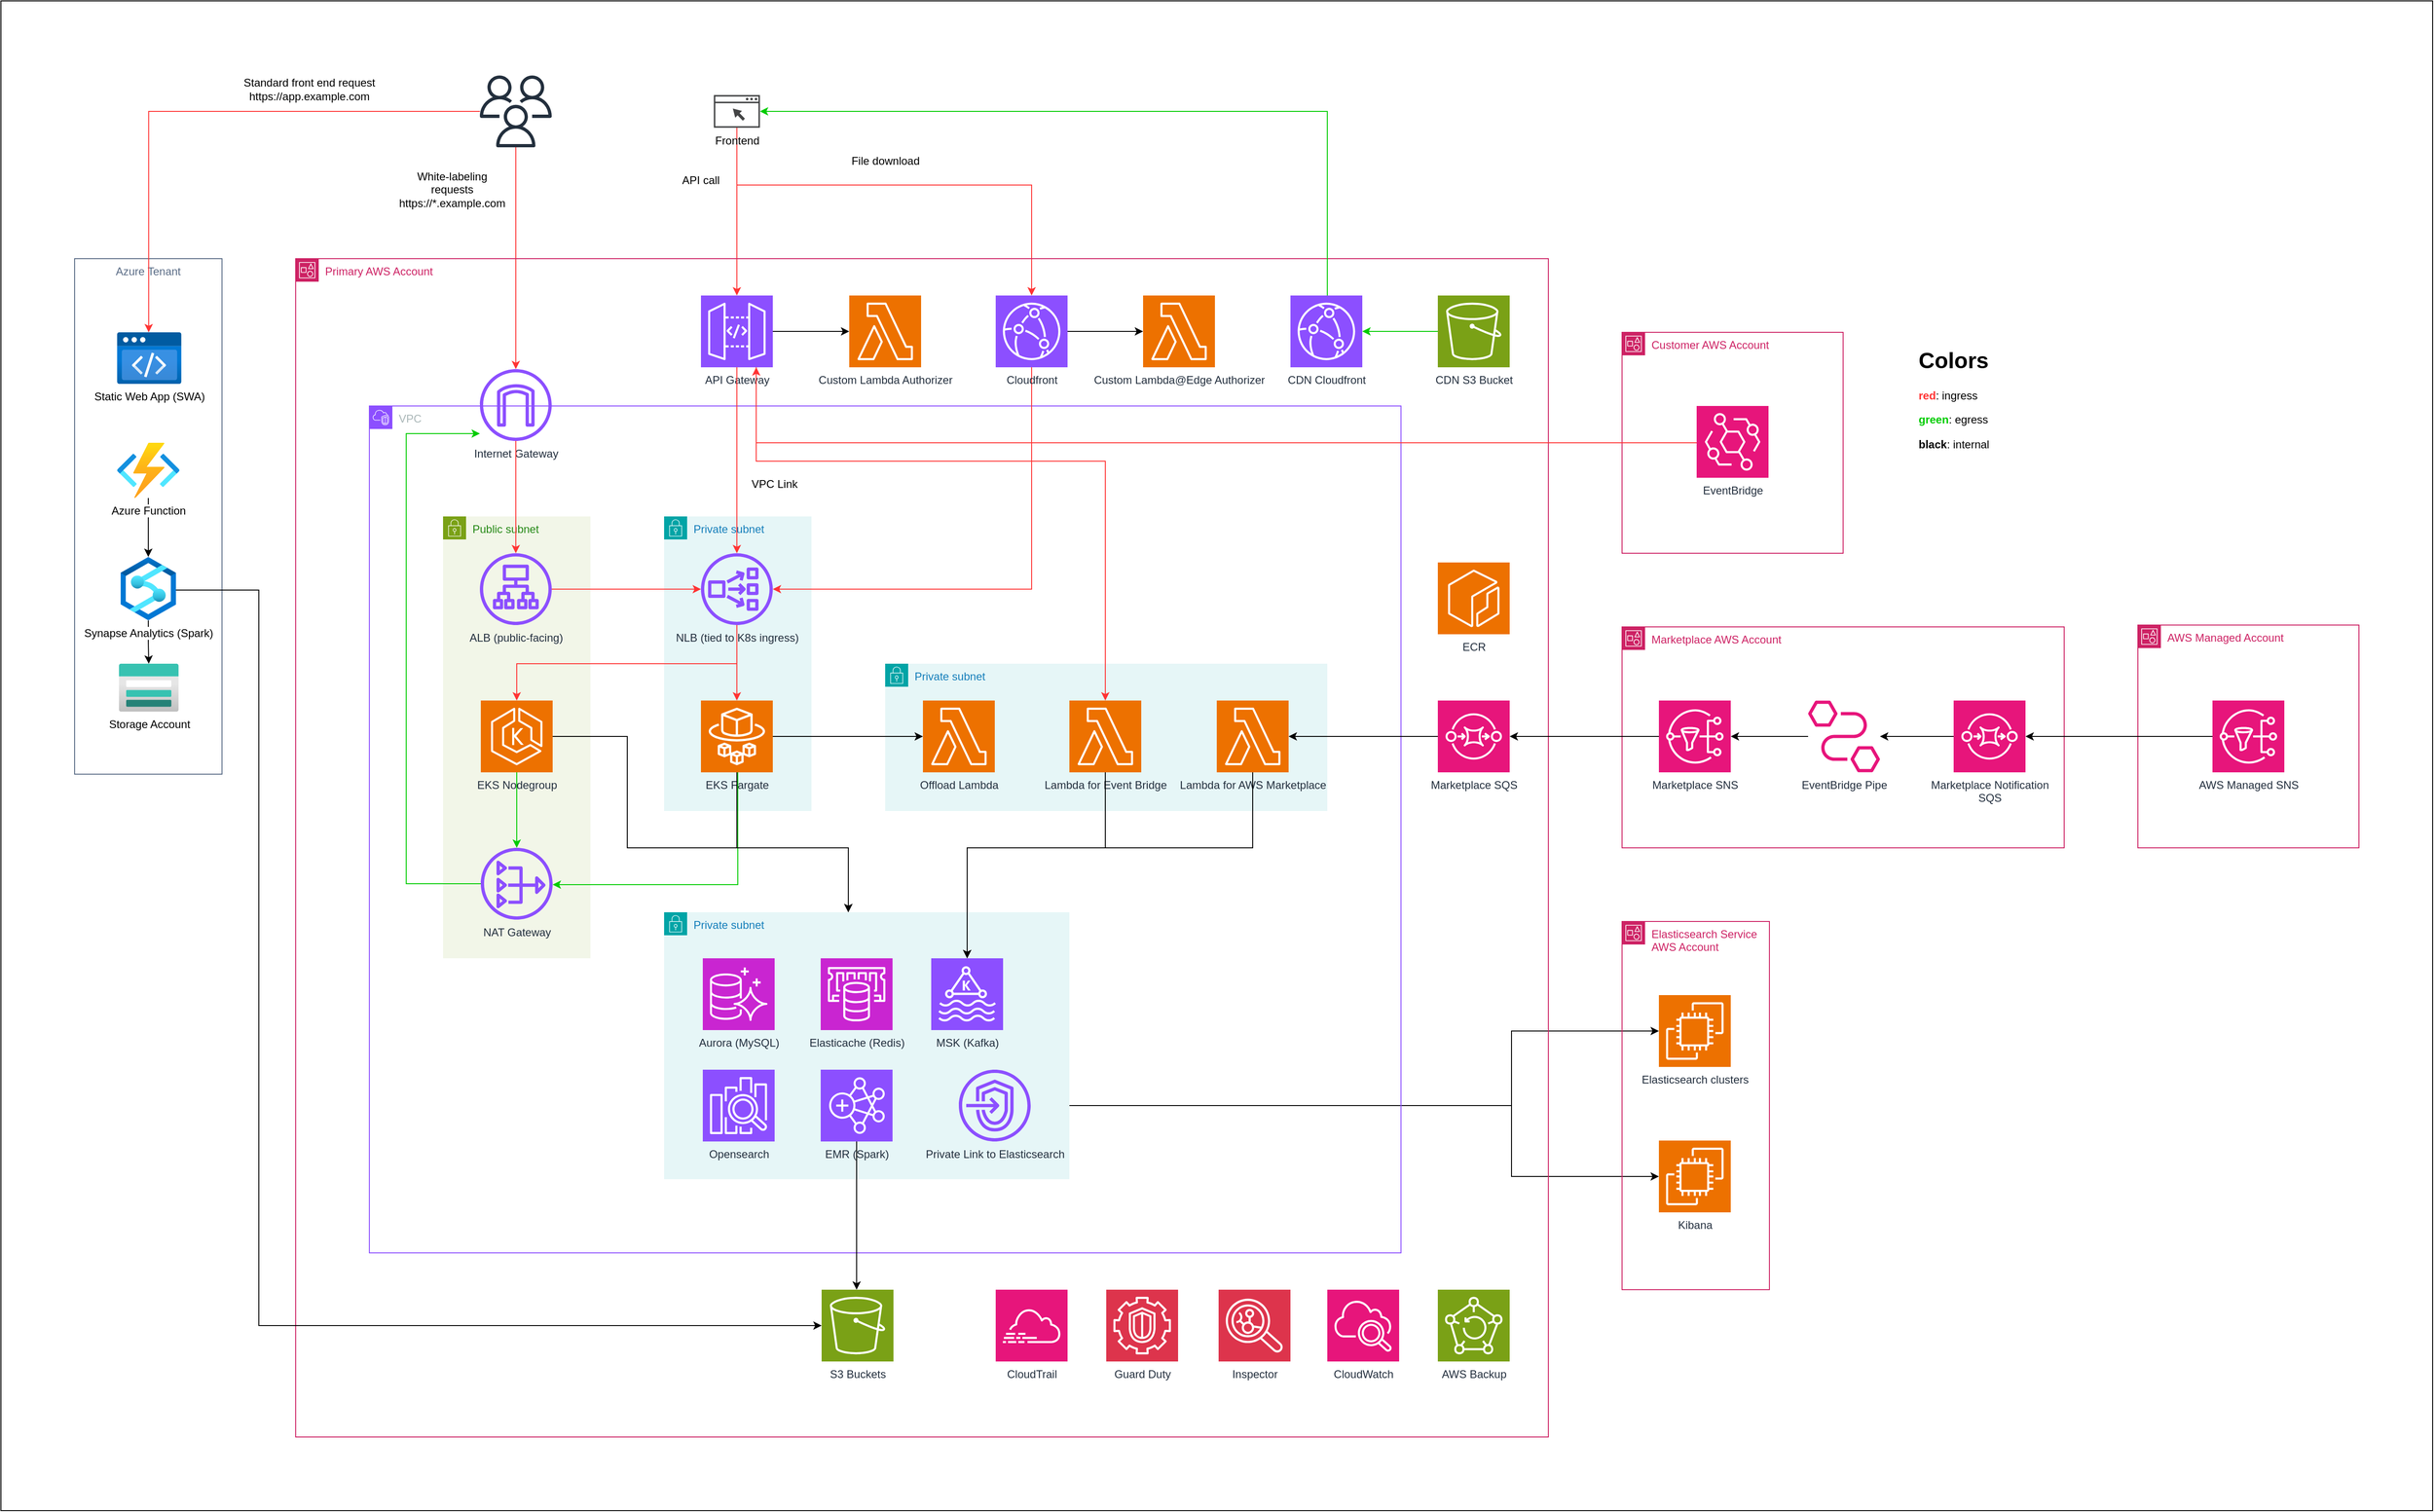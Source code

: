 <mxfile version="24.7.8" pages="3">
  <diagram name="environment" id="FI4CmezotklRK_W1OFIi">
    <mxGraphModel dx="2702" dy="1822" grid="1" gridSize="10" guides="1" tooltips="1" connect="1" arrows="1" fold="1" page="1" pageScale="1" pageWidth="1700" pageHeight="1100" math="0" shadow="0">
      <root>
        <mxCell id="0" />
        <mxCell id="1" parent="0" />
        <mxCell id="-r1w1ky85Q1m5Be62BOo-99" value="" style="rounded=0;whiteSpace=wrap;html=1;" parent="1" vertex="1">
          <mxGeometry x="-80" y="-200" width="2640" height="1640" as="geometry" />
        </mxCell>
        <mxCell id="-r1w1ky85Q1m5Be62BOo-9" style="edgeStyle=orthogonalEdgeStyle;rounded=0;orthogonalLoop=1;jettySize=auto;html=1;strokeColor=#FF3333;" parent="1" source="-r1w1ky85Q1m5Be62BOo-8" target="-r1w1ky85Q1m5Be62BOo-3" edge="1">
          <mxGeometry relative="1" as="geometry" />
        </mxCell>
        <mxCell id="-r1w1ky85Q1m5Be62BOo-8" value="" style="sketch=0;outlineConnect=0;fontColor=#232F3E;gradientColor=none;fillColor=#232F3D;strokeColor=none;dashed=0;verticalLabelPosition=bottom;verticalAlign=top;align=center;html=1;fontSize=12;fontStyle=0;aspect=fixed;pointerEvents=1;shape=mxgraph.aws4.users;" parent="1" vertex="1">
          <mxGeometry x="440" y="-119" width="78" height="78" as="geometry" />
        </mxCell>
        <mxCell id="-r1w1ky85Q1m5Be62BOo-10" value="White-labeling requests https://*.example.com" style="text;html=1;align=center;verticalAlign=middle;whiteSpace=wrap;rounded=0;" parent="1" vertex="1">
          <mxGeometry x="360" y="-20" width="100" height="50" as="geometry" />
        </mxCell>
        <mxCell id="-r1w1ky85Q1m5Be62BOo-22" value="&lt;h1 style=&quot;margin-top: 0px;&quot;&gt;Colors&lt;/h1&gt;&lt;p&gt;&lt;font color=&quot;#ff3333&quot;&gt;&lt;b&gt;red&lt;/b&gt;&lt;/font&gt;: ingress&lt;/p&gt;&lt;p&gt;&lt;b style=&quot;&quot;&gt;&lt;font color=&quot;#00cc00&quot;&gt;green&lt;/font&gt;&lt;/b&gt;: egress&lt;/p&gt;&lt;p&gt;&lt;b&gt;black&lt;/b&gt;: internal&lt;/p&gt;" style="text;html=1;whiteSpace=wrap;overflow=hidden;rounded=0;" parent="1" vertex="1">
          <mxGeometry x="2000" y="170" width="180" height="120" as="geometry" />
        </mxCell>
        <mxCell id="-r1w1ky85Q1m5Be62BOo-37" style="edgeStyle=orthogonalEdgeStyle;rounded=0;orthogonalLoop=1;jettySize=auto;html=1;entryX=0;entryY=0.5;entryDx=0;entryDy=0;entryPerimeter=0;" parent="1" source="-r1w1ky85Q1m5Be62BOo-31" target="-r1w1ky85Q1m5Be62BOo-35" edge="1">
          <mxGeometry relative="1" as="geometry">
            <Array as="points">
              <mxPoint x="1560" y="1000" />
              <mxPoint x="1560" y="919" />
            </Array>
          </mxGeometry>
        </mxCell>
        <mxCell id="-r1w1ky85Q1m5Be62BOo-38" style="edgeStyle=orthogonalEdgeStyle;rounded=0;orthogonalLoop=1;jettySize=auto;html=1;" parent="1" source="-r1w1ky85Q1m5Be62BOo-31" target="-r1w1ky85Q1m5Be62BOo-36" edge="1">
          <mxGeometry relative="1" as="geometry">
            <Array as="points">
              <mxPoint x="1560" y="1000" />
              <mxPoint x="1560" y="1077" />
            </Array>
          </mxGeometry>
        </mxCell>
        <mxCell id="-r1w1ky85Q1m5Be62BOo-55" style="edgeStyle=orthogonalEdgeStyle;rounded=0;orthogonalLoop=1;jettySize=auto;html=1;" parent="1" source="-r1w1ky85Q1m5Be62BOo-2" target="-r1w1ky85Q1m5Be62BOo-54" edge="1">
          <mxGeometry relative="1" as="geometry" />
        </mxCell>
        <mxCell id="-r1w1ky85Q1m5Be62BOo-2" value="API Gateway" style="sketch=0;points=[[0,0,0],[0.25,0,0],[0.5,0,0],[0.75,0,0],[1,0,0],[0,1,0],[0.25,1,0],[0.5,1,0],[0.75,1,0],[1,1,0],[0,0.25,0],[0,0.5,0],[0,0.75,0],[1,0.25,0],[1,0.5,0],[1,0.75,0]];outlineConnect=0;fontColor=#232F3E;fillColor=#8C4FFF;strokeColor=#ffffff;dashed=0;verticalLabelPosition=bottom;verticalAlign=top;align=center;html=1;fontSize=12;fontStyle=0;aspect=fixed;shape=mxgraph.aws4.resourceIcon;resIcon=mxgraph.aws4.api_gateway;" parent="1" vertex="1">
          <mxGeometry x="680" y="120" width="78" height="78" as="geometry" />
        </mxCell>
        <mxCell id="-r1w1ky85Q1m5Be62BOo-4" value="VPC" style="points=[[0,0],[0.25,0],[0.5,0],[0.75,0],[1,0],[1,0.25],[1,0.5],[1,0.75],[1,1],[0.75,1],[0.5,1],[0.25,1],[0,1],[0,0.75],[0,0.5],[0,0.25]];outlineConnect=0;gradientColor=none;html=1;whiteSpace=wrap;fontSize=12;fontStyle=0;container=1;pointerEvents=0;collapsible=0;recursiveResize=0;shape=mxgraph.aws4.group;grIcon=mxgraph.aws4.group_vpc2;strokeColor=#8C4FFF;fillColor=none;verticalAlign=top;align=left;spacingLeft=30;fontColor=#AAB7B8;dashed=0;" parent="1" vertex="1">
          <mxGeometry x="320" y="240" width="1120" height="920" as="geometry" />
        </mxCell>
        <mxCell id="-r1w1ky85Q1m5Be62BOo-5" value="Private subnet" style="points=[[0,0],[0.25,0],[0.5,0],[0.75,0],[1,0],[1,0.25],[1,0.5],[1,0.75],[1,1],[0.75,1],[0.5,1],[0.25,1],[0,1],[0,0.75],[0,0.5],[0,0.25]];outlineConnect=0;gradientColor=none;html=1;whiteSpace=wrap;fontSize=12;fontStyle=0;container=1;pointerEvents=0;collapsible=0;recursiveResize=0;shape=mxgraph.aws4.group;grIcon=mxgraph.aws4.group_security_group;grStroke=0;strokeColor=#00A4A6;fillColor=#E6F6F7;verticalAlign=top;align=left;spacingLeft=30;fontColor=#147EBA;dashed=0;" parent="-r1w1ky85Q1m5Be62BOo-4" vertex="1">
          <mxGeometry x="320" y="120" width="160" height="320" as="geometry" />
        </mxCell>
        <mxCell id="-r1w1ky85Q1m5Be62BOo-13" value="NLB (tied to K8s ingress)" style="sketch=0;outlineConnect=0;fontColor=#232F3E;gradientColor=none;fillColor=#8C4FFF;strokeColor=none;dashed=0;verticalLabelPosition=bottom;verticalAlign=top;align=center;html=1;fontSize=12;fontStyle=0;aspect=fixed;pointerEvents=1;shape=mxgraph.aws4.network_load_balancer;" parent="-r1w1ky85Q1m5Be62BOo-5" vertex="1">
          <mxGeometry x="40" y="40" width="78" height="78" as="geometry" />
        </mxCell>
        <mxCell id="-r1w1ky85Q1m5Be62BOo-15" value="EKS Fargate" style="sketch=0;points=[[0,0,0],[0.25,0,0],[0.5,0,0],[0.75,0,0],[1,0,0],[0,1,0],[0.25,1,0],[0.5,1,0],[0.75,1,0],[1,1,0],[0,0.25,0],[0,0.5,0],[0,0.75,0],[1,0.25,0],[1,0.5,0],[1,0.75,0]];outlineConnect=0;fontColor=#232F3E;fillColor=#ED7100;strokeColor=#ffffff;dashed=0;verticalLabelPosition=bottom;verticalAlign=top;align=center;html=1;fontSize=12;fontStyle=0;aspect=fixed;shape=mxgraph.aws4.resourceIcon;resIcon=mxgraph.aws4.fargate;" parent="-r1w1ky85Q1m5Be62BOo-5" vertex="1">
          <mxGeometry x="40" y="200" width="78" height="78" as="geometry" />
        </mxCell>
        <mxCell id="-r1w1ky85Q1m5Be62BOo-16" style="edgeStyle=orthogonalEdgeStyle;rounded=0;orthogonalLoop=1;jettySize=auto;html=1;strokeColor=#FF3333;" parent="-r1w1ky85Q1m5Be62BOo-5" source="-r1w1ky85Q1m5Be62BOo-13" target="-r1w1ky85Q1m5Be62BOo-15" edge="1">
          <mxGeometry relative="1" as="geometry" />
        </mxCell>
        <mxCell id="-r1w1ky85Q1m5Be62BOo-3" value="Internet Gateway" style="sketch=0;outlineConnect=0;fontColor=#232F3E;gradientColor=none;fillColor=#8C4FFF;strokeColor=none;dashed=0;verticalLabelPosition=bottom;verticalAlign=top;align=center;html=1;fontSize=12;fontStyle=0;aspect=fixed;pointerEvents=1;shape=mxgraph.aws4.internet_gateway;" parent="-r1w1ky85Q1m5Be62BOo-4" vertex="1">
          <mxGeometry x="120" y="-40" width="78" height="78" as="geometry" />
        </mxCell>
        <mxCell id="-r1w1ky85Q1m5Be62BOo-6" value="Public subnet" style="points=[[0,0],[0.25,0],[0.5,0],[0.75,0],[1,0],[1,0.25],[1,0.5],[1,0.75],[1,1],[0.75,1],[0.5,1],[0.25,1],[0,1],[0,0.75],[0,0.5],[0,0.25]];outlineConnect=0;gradientColor=none;html=1;whiteSpace=wrap;fontSize=12;fontStyle=0;container=1;pointerEvents=0;collapsible=0;recursiveResize=0;shape=mxgraph.aws4.group;grIcon=mxgraph.aws4.group_security_group;grStroke=0;strokeColor=#7AA116;fillColor=#F2F6E8;verticalAlign=top;align=left;spacingLeft=30;fontColor=#248814;dashed=0;" parent="-r1w1ky85Q1m5Be62BOo-4" vertex="1">
          <mxGeometry x="80" y="120" width="160" height="480" as="geometry" />
        </mxCell>
        <mxCell id="-r1w1ky85Q1m5Be62BOo-7" value="ALB (public-facing)" style="sketch=0;outlineConnect=0;fontColor=#232F3E;gradientColor=none;fillColor=#8C4FFF;strokeColor=none;dashed=0;verticalLabelPosition=bottom;verticalAlign=top;align=center;html=1;fontSize=12;fontStyle=0;aspect=fixed;pointerEvents=1;shape=mxgraph.aws4.application_load_balancer;" parent="-r1w1ky85Q1m5Be62BOo-6" vertex="1">
          <mxGeometry x="40" y="40" width="78" height="78" as="geometry" />
        </mxCell>
        <mxCell id="-r1w1ky85Q1m5Be62BOo-20" style="edgeStyle=orthogonalEdgeStyle;rounded=0;orthogonalLoop=1;jettySize=auto;html=1;strokeColor=#00CC00;" parent="-r1w1ky85Q1m5Be62BOo-6" source="-r1w1ky85Q1m5Be62BOo-17" target="-r1w1ky85Q1m5Be62BOo-19" edge="1">
          <mxGeometry relative="1" as="geometry" />
        </mxCell>
        <mxCell id="-r1w1ky85Q1m5Be62BOo-17" value="EKS Nodegroup" style="sketch=0;points=[[0,0,0],[0.25,0,0],[0.5,0,0],[0.75,0,0],[1,0,0],[0,1,0],[0.25,1,0],[0.5,1,0],[0.75,1,0],[1,1,0],[0,0.25,0],[0,0.5,0],[0,0.75,0],[1,0.25,0],[1,0.5,0],[1,0.75,0]];outlineConnect=0;fontColor=#232F3E;fillColor=#ED7100;strokeColor=#ffffff;dashed=0;verticalLabelPosition=bottom;verticalAlign=top;align=center;html=1;fontSize=12;fontStyle=0;aspect=fixed;shape=mxgraph.aws4.resourceIcon;resIcon=mxgraph.aws4.eks;" parent="-r1w1ky85Q1m5Be62BOo-6" vertex="1">
          <mxGeometry x="41" y="200" width="78" height="78" as="geometry" />
        </mxCell>
        <mxCell id="-r1w1ky85Q1m5Be62BOo-19" value="NAT Gateway" style="sketch=0;outlineConnect=0;fontColor=#232F3E;gradientColor=none;fillColor=#8C4FFF;strokeColor=none;dashed=0;verticalLabelPosition=bottom;verticalAlign=top;align=center;html=1;fontSize=12;fontStyle=0;aspect=fixed;pointerEvents=1;shape=mxgraph.aws4.nat_gateway;" parent="-r1w1ky85Q1m5Be62BOo-6" vertex="1">
          <mxGeometry x="41" y="360" width="78" height="78" as="geometry" />
        </mxCell>
        <mxCell id="-r1w1ky85Q1m5Be62BOo-12" style="edgeStyle=orthogonalEdgeStyle;rounded=0;orthogonalLoop=1;jettySize=auto;html=1;strokeColor=#FF3333;" parent="-r1w1ky85Q1m5Be62BOo-4" source="-r1w1ky85Q1m5Be62BOo-3" target="-r1w1ky85Q1m5Be62BOo-7" edge="1">
          <mxGeometry relative="1" as="geometry" />
        </mxCell>
        <mxCell id="-r1w1ky85Q1m5Be62BOo-14" style="edgeStyle=orthogonalEdgeStyle;rounded=0;orthogonalLoop=1;jettySize=auto;html=1;strokeColor=#FF3333;" parent="-r1w1ky85Q1m5Be62BOo-4" source="-r1w1ky85Q1m5Be62BOo-7" target="-r1w1ky85Q1m5Be62BOo-13" edge="1">
          <mxGeometry relative="1" as="geometry" />
        </mxCell>
        <mxCell id="-r1w1ky85Q1m5Be62BOo-18" style="edgeStyle=orthogonalEdgeStyle;rounded=0;orthogonalLoop=1;jettySize=auto;html=1;strokeColor=#FF3333;" parent="-r1w1ky85Q1m5Be62BOo-4" source="-r1w1ky85Q1m5Be62BOo-13" target="-r1w1ky85Q1m5Be62BOo-17" edge="1">
          <mxGeometry relative="1" as="geometry">
            <Array as="points">
              <mxPoint x="399" y="280" />
              <mxPoint x="160" y="280" />
            </Array>
          </mxGeometry>
        </mxCell>
        <mxCell id="-r1w1ky85Q1m5Be62BOo-21" style="edgeStyle=orthogonalEdgeStyle;rounded=0;orthogonalLoop=1;jettySize=auto;html=1;strokeColor=#00CC00;" parent="-r1w1ky85Q1m5Be62BOo-4" source="-r1w1ky85Q1m5Be62BOo-15" target="-r1w1ky85Q1m5Be62BOo-19" edge="1">
          <mxGeometry relative="1" as="geometry">
            <Array as="points">
              <mxPoint x="400" y="520" />
            </Array>
          </mxGeometry>
        </mxCell>
        <mxCell id="-r1w1ky85Q1m5Be62BOo-23" style="edgeStyle=orthogonalEdgeStyle;rounded=0;orthogonalLoop=1;jettySize=auto;html=1;strokeColor=#00CC00;" parent="-r1w1ky85Q1m5Be62BOo-4" source="-r1w1ky85Q1m5Be62BOo-19" target="-r1w1ky85Q1m5Be62BOo-3" edge="1">
          <mxGeometry relative="1" as="geometry">
            <Array as="points">
              <mxPoint x="40" y="519" />
              <mxPoint x="40" y="30" />
            </Array>
          </mxGeometry>
        </mxCell>
        <mxCell id="-r1w1ky85Q1m5Be62BOo-24" value="Private subnet" style="points=[[0,0],[0.25,0],[0.5,0],[0.75,0],[1,0],[1,0.25],[1,0.5],[1,0.75],[1,1],[0.75,1],[0.5,1],[0.25,1],[0,1],[0,0.75],[0,0.5],[0,0.25]];outlineConnect=0;gradientColor=none;html=1;whiteSpace=wrap;fontSize=12;fontStyle=0;container=1;pointerEvents=0;collapsible=0;recursiveResize=0;shape=mxgraph.aws4.group;grIcon=mxgraph.aws4.group_security_group;grStroke=0;strokeColor=#00A4A6;fillColor=#E6F6F7;verticalAlign=top;align=left;spacingLeft=30;fontColor=#147EBA;dashed=0;" parent="-r1w1ky85Q1m5Be62BOo-4" vertex="1">
          <mxGeometry x="320" y="550" width="440" height="290" as="geometry" />
        </mxCell>
        <mxCell id="-r1w1ky85Q1m5Be62BOo-25" value="Aurora (MySQL)" style="sketch=0;points=[[0,0,0],[0.25,0,0],[0.5,0,0],[0.75,0,0],[1,0,0],[0,1,0],[0.25,1,0],[0.5,1,0],[0.75,1,0],[1,1,0],[0,0.25,0],[0,0.5,0],[0,0.75,0],[1,0.25,0],[1,0.5,0],[1,0.75,0]];outlineConnect=0;fontColor=#232F3E;fillColor=#C925D1;strokeColor=#ffffff;dashed=0;verticalLabelPosition=bottom;verticalAlign=top;align=center;html=1;fontSize=12;fontStyle=0;aspect=fixed;shape=mxgraph.aws4.resourceIcon;resIcon=mxgraph.aws4.aurora;" parent="-r1w1ky85Q1m5Be62BOo-24" vertex="1">
          <mxGeometry x="42" y="50" width="78" height="78" as="geometry" />
        </mxCell>
        <mxCell id="-r1w1ky85Q1m5Be62BOo-26" value="Elasticache (Redis)" style="sketch=0;points=[[0,0,0],[0.25,0,0],[0.5,0,0],[0.75,0,0],[1,0,0],[0,1,0],[0.25,1,0],[0.5,1,0],[0.75,1,0],[1,1,0],[0,0.25,0],[0,0.5,0],[0,0.75,0],[1,0.25,0],[1,0.5,0],[1,0.75,0]];outlineConnect=0;fontColor=#232F3E;fillColor=#C925D1;strokeColor=#ffffff;dashed=0;verticalLabelPosition=bottom;verticalAlign=top;align=center;html=1;fontSize=12;fontStyle=0;aspect=fixed;shape=mxgraph.aws4.resourceIcon;resIcon=mxgraph.aws4.elasticache;" parent="-r1w1ky85Q1m5Be62BOo-24" vertex="1">
          <mxGeometry x="170" y="50" width="78" height="78" as="geometry" />
        </mxCell>
        <mxCell id="-r1w1ky85Q1m5Be62BOo-28" value="Opensearch" style="sketch=0;points=[[0,0,0],[0.25,0,0],[0.5,0,0],[0.75,0,0],[1,0,0],[0,1,0],[0.25,1,0],[0.5,1,0],[0.75,1,0],[1,1,0],[0,0.25,0],[0,0.5,0],[0,0.75,0],[1,0.25,0],[1,0.5,0],[1,0.75,0]];outlineConnect=0;fontColor=#232F3E;fillColor=#8C4FFF;strokeColor=#ffffff;dashed=0;verticalLabelPosition=bottom;verticalAlign=top;align=center;html=1;fontSize=12;fontStyle=0;aspect=fixed;shape=mxgraph.aws4.resourceIcon;resIcon=mxgraph.aws4.elasticsearch_service;" parent="-r1w1ky85Q1m5Be62BOo-24" vertex="1">
          <mxGeometry x="42" y="171" width="78" height="78" as="geometry" />
        </mxCell>
        <mxCell id="-r1w1ky85Q1m5Be62BOo-30" value="EMR (Spark)" style="sketch=0;points=[[0,0,0],[0.25,0,0],[0.5,0,0],[0.75,0,0],[1,0,0],[0,1,0],[0.25,1,0],[0.5,1,0],[0.75,1,0],[1,1,0],[0,0.25,0],[0,0.5,0],[0,0.75,0],[1,0.25,0],[1,0.5,0],[1,0.75,0]];outlineConnect=0;fontColor=#232F3E;fillColor=#8C4FFF;strokeColor=#ffffff;dashed=0;verticalLabelPosition=bottom;verticalAlign=top;align=center;html=1;fontSize=12;fontStyle=0;aspect=fixed;shape=mxgraph.aws4.resourceIcon;resIcon=mxgraph.aws4.emr;" parent="-r1w1ky85Q1m5Be62BOo-24" vertex="1">
          <mxGeometry x="170" y="171" width="78" height="78" as="geometry" />
        </mxCell>
        <mxCell id="-r1w1ky85Q1m5Be62BOo-31" value="Private Link to Elasticsearch" style="sketch=0;outlineConnect=0;fontColor=#232F3E;gradientColor=none;fillColor=#8C4FFF;strokeColor=none;dashed=0;verticalLabelPosition=bottom;verticalAlign=top;align=center;html=1;fontSize=12;fontStyle=0;aspect=fixed;pointerEvents=1;shape=mxgraph.aws4.endpoints;" parent="-r1w1ky85Q1m5Be62BOo-24" vertex="1">
          <mxGeometry x="320" y="171" width="78" height="78" as="geometry" />
        </mxCell>
        <mxCell id="-r1w1ky85Q1m5Be62BOo-29" value="MSK (Kafka)" style="sketch=0;points=[[0,0,0],[0.25,0,0],[0.5,0,0],[0.75,0,0],[1,0,0],[0,1,0],[0.25,1,0],[0.5,1,0],[0.75,1,0],[1,1,0],[0,0.25,0],[0,0.5,0],[0,0.75,0],[1,0.25,0],[1,0.5,0],[1,0.75,0]];outlineConnect=0;fontColor=#232F3E;fillColor=#8C4FFF;strokeColor=#ffffff;dashed=0;verticalLabelPosition=bottom;verticalAlign=top;align=center;html=1;fontSize=12;fontStyle=0;aspect=fixed;shape=mxgraph.aws4.resourceIcon;resIcon=mxgraph.aws4.managed_streaming_for_kafka;" parent="-r1w1ky85Q1m5Be62BOo-24" vertex="1">
          <mxGeometry x="290" y="50" width="78" height="78" as="geometry" />
        </mxCell>
        <mxCell id="-r1w1ky85Q1m5Be62BOo-27" style="edgeStyle=orthogonalEdgeStyle;rounded=0;orthogonalLoop=1;jettySize=auto;html=1;" parent="-r1w1ky85Q1m5Be62BOo-4" source="-r1w1ky85Q1m5Be62BOo-15" target="-r1w1ky85Q1m5Be62BOo-24" edge="1">
          <mxGeometry relative="1" as="geometry">
            <Array as="points">
              <mxPoint x="399" y="480" />
              <mxPoint x="520" y="480" />
            </Array>
          </mxGeometry>
        </mxCell>
        <mxCell id="-r1w1ky85Q1m5Be62BOo-32" style="edgeStyle=orthogonalEdgeStyle;rounded=0;orthogonalLoop=1;jettySize=auto;html=1;" parent="-r1w1ky85Q1m5Be62BOo-4" source="-r1w1ky85Q1m5Be62BOo-17" target="-r1w1ky85Q1m5Be62BOo-24" edge="1">
          <mxGeometry relative="1" as="geometry">
            <Array as="points">
              <mxPoint x="280" y="359" />
              <mxPoint x="280" y="480" />
              <mxPoint x="520" y="480" />
            </Array>
          </mxGeometry>
        </mxCell>
        <mxCell id="-r1w1ky85Q1m5Be62BOo-41" value="Private subnet" style="points=[[0,0],[0.25,0],[0.5,0],[0.75,0],[1,0],[1,0.25],[1,0.5],[1,0.75],[1,1],[0.75,1],[0.5,1],[0.25,1],[0,1],[0,0.75],[0,0.5],[0,0.25]];outlineConnect=0;gradientColor=none;html=1;whiteSpace=wrap;fontSize=12;fontStyle=0;container=1;pointerEvents=0;collapsible=0;recursiveResize=0;shape=mxgraph.aws4.group;grIcon=mxgraph.aws4.group_security_group;grStroke=0;strokeColor=#00A4A6;fillColor=#E6F6F7;verticalAlign=top;align=left;spacingLeft=30;fontColor=#147EBA;dashed=0;" parent="-r1w1ky85Q1m5Be62BOo-4" vertex="1">
          <mxGeometry x="560" y="280" width="480" height="160" as="geometry" />
        </mxCell>
        <mxCell id="-r1w1ky85Q1m5Be62BOo-42" value="Offload Lambda" style="sketch=0;points=[[0,0,0],[0.25,0,0],[0.5,0,0],[0.75,0,0],[1,0,0],[0,1,0],[0.25,1,0],[0.5,1,0],[0.75,1,0],[1,1,0],[0,0.25,0],[0,0.5,0],[0,0.75,0],[1,0.25,0],[1,0.5,0],[1,0.75,0]];outlineConnect=0;fontColor=#232F3E;fillColor=#ED7100;strokeColor=#ffffff;dashed=0;verticalLabelPosition=bottom;verticalAlign=top;align=center;html=1;fontSize=12;fontStyle=0;aspect=fixed;shape=mxgraph.aws4.resourceIcon;resIcon=mxgraph.aws4.lambda;" parent="-r1w1ky85Q1m5Be62BOo-41" vertex="1">
          <mxGeometry x="41" y="40" width="78" height="78" as="geometry" />
        </mxCell>
        <mxCell id="-r1w1ky85Q1m5Be62BOo-44" value="Lambda for Event Bridge" style="sketch=0;points=[[0,0,0],[0.25,0,0],[0.5,0,0],[0.75,0,0],[1,0,0],[0,1,0],[0.25,1,0],[0.5,1,0],[0.75,1,0],[1,1,0],[0,0.25,0],[0,0.5,0],[0,0.75,0],[1,0.25,0],[1,0.5,0],[1,0.75,0]];outlineConnect=0;fontColor=#232F3E;fillColor=#ED7100;strokeColor=#ffffff;dashed=0;verticalLabelPosition=bottom;verticalAlign=top;align=center;html=1;fontSize=12;fontStyle=0;aspect=fixed;shape=mxgraph.aws4.resourceIcon;resIcon=mxgraph.aws4.lambda;" parent="-r1w1ky85Q1m5Be62BOo-41" vertex="1">
          <mxGeometry x="200" y="40" width="78" height="78" as="geometry" />
        </mxCell>
        <mxCell id="-r1w1ky85Q1m5Be62BOo-45" value="Lambda for AWS Marketplace" style="sketch=0;points=[[0,0,0],[0.25,0,0],[0.5,0,0],[0.75,0,0],[1,0,0],[0,1,0],[0.25,1,0],[0.5,1,0],[0.75,1,0],[1,1,0],[0,0.25,0],[0,0.5,0],[0,0.75,0],[1,0.25,0],[1,0.5,0],[1,0.75,0]];outlineConnect=0;fontColor=#232F3E;fillColor=#ED7100;strokeColor=#ffffff;dashed=0;verticalLabelPosition=bottom;verticalAlign=top;align=center;html=1;fontSize=12;fontStyle=0;aspect=fixed;shape=mxgraph.aws4.resourceIcon;resIcon=mxgraph.aws4.lambda;" parent="-r1w1ky85Q1m5Be62BOo-41" vertex="1">
          <mxGeometry x="360" y="40" width="78" height="78" as="geometry" />
        </mxCell>
        <mxCell id="-r1w1ky85Q1m5Be62BOo-43" style="edgeStyle=orthogonalEdgeStyle;rounded=0;orthogonalLoop=1;jettySize=auto;html=1;" parent="-r1w1ky85Q1m5Be62BOo-4" source="-r1w1ky85Q1m5Be62BOo-15" target="-r1w1ky85Q1m5Be62BOo-42" edge="1">
          <mxGeometry relative="1" as="geometry" />
        </mxCell>
        <mxCell id="-r1w1ky85Q1m5Be62BOo-46" style="edgeStyle=orthogonalEdgeStyle;rounded=0;orthogonalLoop=1;jettySize=auto;html=1;entryX=0.5;entryY=0;entryDx=0;entryDy=0;entryPerimeter=0;" parent="-r1w1ky85Q1m5Be62BOo-4" source="-r1w1ky85Q1m5Be62BOo-44" target="-r1w1ky85Q1m5Be62BOo-29" edge="1">
          <mxGeometry relative="1" as="geometry">
            <Array as="points">
              <mxPoint x="799" y="480" />
              <mxPoint x="649" y="480" />
            </Array>
          </mxGeometry>
        </mxCell>
        <mxCell id="-r1w1ky85Q1m5Be62BOo-48" style="edgeStyle=orthogonalEdgeStyle;rounded=0;orthogonalLoop=1;jettySize=auto;html=1;" parent="-r1w1ky85Q1m5Be62BOo-4" source="-r1w1ky85Q1m5Be62BOo-45" target="-r1w1ky85Q1m5Be62BOo-29" edge="1">
          <mxGeometry relative="1" as="geometry">
            <Array as="points">
              <mxPoint x="959" y="480" />
              <mxPoint x="649" y="480" />
            </Array>
          </mxGeometry>
        </mxCell>
        <mxCell id="-r1w1ky85Q1m5Be62BOo-50" value="VPC Link" style="text;html=1;align=center;verticalAlign=middle;whiteSpace=wrap;rounded=0;" parent="-r1w1ky85Q1m5Be62BOo-4" vertex="1">
          <mxGeometry x="410" y="70" width="60" height="30" as="geometry" />
        </mxCell>
        <mxCell id="-r1w1ky85Q1m5Be62BOo-98" style="edgeStyle=orthogonalEdgeStyle;rounded=0;orthogonalLoop=1;jettySize=auto;html=1;strokeColor=#FF3333;" parent="1" source="-r1w1ky85Q1m5Be62BOo-2" target="-r1w1ky85Q1m5Be62BOo-44" edge="1">
          <mxGeometry relative="1" as="geometry">
            <Array as="points">
              <mxPoint x="740" y="300" />
              <mxPoint x="1119" y="300" />
            </Array>
          </mxGeometry>
        </mxCell>
        <mxCell id="-r1w1ky85Q1m5Be62BOo-39" value="S3 Buckets" style="sketch=0;points=[[0,0,0],[0.25,0,0],[0.5,0,0],[0.75,0,0],[1,0,0],[0,1,0],[0.25,1,0],[0.5,1,0],[0.75,1,0],[1,1,0],[0,0.25,0],[0,0.5,0],[0,0.75,0],[1,0.25,0],[1,0.5,0],[1,0.75,0]];outlineConnect=0;fontColor=#232F3E;fillColor=#7AA116;strokeColor=#ffffff;dashed=0;verticalLabelPosition=bottom;verticalAlign=top;align=center;html=1;fontSize=12;fontStyle=0;aspect=fixed;shape=mxgraph.aws4.resourceIcon;resIcon=mxgraph.aws4.s3;" parent="1" vertex="1">
          <mxGeometry x="811" y="1200" width="78" height="78" as="geometry" />
        </mxCell>
        <mxCell id="-r1w1ky85Q1m5Be62BOo-40" style="edgeStyle=orthogonalEdgeStyle;rounded=0;orthogonalLoop=1;jettySize=auto;html=1;" parent="1" source="-r1w1ky85Q1m5Be62BOo-30" target="-r1w1ky85Q1m5Be62BOo-39" edge="1">
          <mxGeometry relative="1" as="geometry">
            <Array as="points">
              <mxPoint x="849" y="1130" />
              <mxPoint x="849" y="1130" />
            </Array>
          </mxGeometry>
        </mxCell>
        <mxCell id="-r1w1ky85Q1m5Be62BOo-49" style="edgeStyle=orthogonalEdgeStyle;rounded=0;orthogonalLoop=1;jettySize=auto;html=1;strokeColor=#FF3333;" parent="1" source="-r1w1ky85Q1m5Be62BOo-2" target="-r1w1ky85Q1m5Be62BOo-13" edge="1">
          <mxGeometry relative="1" as="geometry" />
        </mxCell>
        <mxCell id="-r1w1ky85Q1m5Be62BOo-53" style="edgeStyle=orthogonalEdgeStyle;rounded=0;orthogonalLoop=1;jettySize=auto;html=1;strokeColor=#FF3333;" parent="1" source="-r1w1ky85Q1m5Be62BOo-52" target="-r1w1ky85Q1m5Be62BOo-2" edge="1">
          <mxGeometry relative="1" as="geometry" />
        </mxCell>
        <mxCell id="-r1w1ky85Q1m5Be62BOo-60" style="edgeStyle=orthogonalEdgeStyle;rounded=0;orthogonalLoop=1;jettySize=auto;html=1;strokeColor=#FF3333;" parent="1" source="-r1w1ky85Q1m5Be62BOo-52" target="-r1w1ky85Q1m5Be62BOo-57" edge="1">
          <mxGeometry relative="1" as="geometry">
            <Array as="points">
              <mxPoint x="719" />
              <mxPoint x="1039" />
            </Array>
          </mxGeometry>
        </mxCell>
        <mxCell id="-r1w1ky85Q1m5Be62BOo-52" value="Frontend" style="sketch=0;pointerEvents=1;shadow=0;dashed=0;html=1;strokeColor=none;fillColor=#434445;aspect=fixed;labelPosition=center;verticalLabelPosition=bottom;verticalAlign=top;align=center;outlineConnect=0;shape=mxgraph.vvd.web_browser;" parent="1" vertex="1">
          <mxGeometry x="694" y="-97.75" width="50" height="35.5" as="geometry" />
        </mxCell>
        <mxCell id="-r1w1ky85Q1m5Be62BOo-54" value="Custom Lambda Authorizer" style="sketch=0;points=[[0,0,0],[0.25,0,0],[0.5,0,0],[0.75,0,0],[1,0,0],[0,1,0],[0.25,1,0],[0.5,1,0],[0.75,1,0],[1,1,0],[0,0.25,0],[0,0.5,0],[0,0.75,0],[1,0.25,0],[1,0.5,0],[1,0.75,0]];outlineConnect=0;fontColor=#232F3E;fillColor=#ED7100;strokeColor=#ffffff;dashed=0;verticalLabelPosition=bottom;verticalAlign=top;align=center;html=1;fontSize=12;fontStyle=0;aspect=fixed;shape=mxgraph.aws4.resourceIcon;resIcon=mxgraph.aws4.lambda;" parent="1" vertex="1">
          <mxGeometry x="841" y="120" width="78" height="78" as="geometry" />
        </mxCell>
        <mxCell id="-r1w1ky85Q1m5Be62BOo-56" value="API call" style="text;html=1;align=center;verticalAlign=middle;whiteSpace=wrap;rounded=0;" parent="1" vertex="1">
          <mxGeometry x="650" y="-20" width="60" height="30" as="geometry" />
        </mxCell>
        <mxCell id="-r1w1ky85Q1m5Be62BOo-62" style="edgeStyle=orthogonalEdgeStyle;rounded=0;orthogonalLoop=1;jettySize=auto;html=1;strokeColor=#FF3333;" parent="1" source="-r1w1ky85Q1m5Be62BOo-57" target="-r1w1ky85Q1m5Be62BOo-13" edge="1">
          <mxGeometry relative="1" as="geometry">
            <Array as="points">
              <mxPoint x="1039" y="439" />
            </Array>
          </mxGeometry>
        </mxCell>
        <mxCell id="-r1w1ky85Q1m5Be62BOo-57" value="Cloudfront" style="sketch=0;points=[[0,0,0],[0.25,0,0],[0.5,0,0],[0.75,0,0],[1,0,0],[0,1,0],[0.25,1,0],[0.5,1,0],[0.75,1,0],[1,1,0],[0,0.25,0],[0,0.5,0],[0,0.75,0],[1,0.25,0],[1,0.5,0],[1,0.75,0]];outlineConnect=0;fontColor=#232F3E;fillColor=#8C4FFF;strokeColor=#ffffff;dashed=0;verticalLabelPosition=bottom;verticalAlign=top;align=center;html=1;fontSize=12;fontStyle=0;aspect=fixed;shape=mxgraph.aws4.resourceIcon;resIcon=mxgraph.aws4.cloudfront;" parent="1" vertex="1">
          <mxGeometry x="1000" y="120" width="78" height="78" as="geometry" />
        </mxCell>
        <mxCell id="-r1w1ky85Q1m5Be62BOo-58" value="Custom Lambda@Edge Authorizer" style="sketch=0;points=[[0,0,0],[0.25,0,0],[0.5,0,0],[0.75,0,0],[1,0,0],[0,1,0],[0.25,1,0],[0.5,1,0],[0.75,1,0],[1,1,0],[0,0.25,0],[0,0.5,0],[0,0.75,0],[1,0.25,0],[1,0.5,0],[1,0.75,0]];outlineConnect=0;fontColor=#232F3E;fillColor=#ED7100;strokeColor=#ffffff;dashed=0;verticalLabelPosition=bottom;verticalAlign=top;align=center;html=1;fontSize=12;fontStyle=0;aspect=fixed;shape=mxgraph.aws4.resourceIcon;resIcon=mxgraph.aws4.lambda;" parent="1" vertex="1">
          <mxGeometry x="1160" y="120" width="78" height="78" as="geometry" />
        </mxCell>
        <mxCell id="-r1w1ky85Q1m5Be62BOo-59" style="edgeStyle=orthogonalEdgeStyle;rounded=0;orthogonalLoop=1;jettySize=auto;html=1;entryX=0;entryY=0.5;entryDx=0;entryDy=0;entryPerimeter=0;" parent="1" source="-r1w1ky85Q1m5Be62BOo-57" target="-r1w1ky85Q1m5Be62BOo-58" edge="1">
          <mxGeometry relative="1" as="geometry" />
        </mxCell>
        <mxCell id="-r1w1ky85Q1m5Be62BOo-61" value="File download" style="text;html=1;align=center;verticalAlign=middle;whiteSpace=wrap;rounded=0;" parent="1" vertex="1">
          <mxGeometry x="841" y="-41" width="79" height="30" as="geometry" />
        </mxCell>
        <mxCell id="-r1w1ky85Q1m5Be62BOo-64" value="Primary AWS Account" style="points=[[0,0],[0.25,0],[0.5,0],[0.75,0],[1,0],[1,0.25],[1,0.5],[1,0.75],[1,1],[0.75,1],[0.5,1],[0.25,1],[0,1],[0,0.75],[0,0.5],[0,0.25]];outlineConnect=0;gradientColor=none;html=1;whiteSpace=wrap;fontSize=12;fontStyle=0;container=1;pointerEvents=0;collapsible=0;recursiveResize=0;shape=mxgraph.aws4.group;grIcon=mxgraph.aws4.group_account;strokeColor=#CD2264;fillColor=none;verticalAlign=top;align=left;spacingLeft=30;fontColor=#CD2264;dashed=0;" parent="1" vertex="1">
          <mxGeometry x="240" y="80" width="1360" height="1280" as="geometry" />
        </mxCell>
        <mxCell id="-r1w1ky85Q1m5Be62BOo-67" value="Marketplace SQS" style="sketch=0;points=[[0,0,0],[0.25,0,0],[0.5,0,0],[0.75,0,0],[1,0,0],[0,1,0],[0.25,1,0],[0.5,1,0],[0.75,1,0],[1,1,0],[0,0.25,0],[0,0.5,0],[0,0.75,0],[1,0.25,0],[1,0.5,0],[1,0.75,0]];outlineConnect=0;fontColor=#232F3E;fillColor=#E7157B;strokeColor=#ffffff;dashed=0;verticalLabelPosition=bottom;verticalAlign=top;align=center;html=1;fontSize=12;fontStyle=0;aspect=fixed;shape=mxgraph.aws4.resourceIcon;resIcon=mxgraph.aws4.sqs;" parent="-r1w1ky85Q1m5Be62BOo-64" vertex="1">
          <mxGeometry x="1240" y="480" width="78" height="78" as="geometry" />
        </mxCell>
        <mxCell id="-r1w1ky85Q1m5Be62BOo-79" value="CDN Cloudfront" style="sketch=0;points=[[0,0,0],[0.25,0,0],[0.5,0,0],[0.75,0,0],[1,0,0],[0,1,0],[0.25,1,0],[0.5,1,0],[0.75,1,0],[1,1,0],[0,0.25,0],[0,0.5,0],[0,0.75,0],[1,0.25,0],[1,0.5,0],[1,0.75,0]];outlineConnect=0;fontColor=#232F3E;fillColor=#8C4FFF;strokeColor=#ffffff;dashed=0;verticalLabelPosition=bottom;verticalAlign=top;align=center;html=1;fontSize=12;fontStyle=0;aspect=fixed;shape=mxgraph.aws4.resourceIcon;resIcon=mxgraph.aws4.cloudfront;" parent="-r1w1ky85Q1m5Be62BOo-64" vertex="1">
          <mxGeometry x="1080" y="40" width="78" height="78" as="geometry" />
        </mxCell>
        <mxCell id="-r1w1ky85Q1m5Be62BOo-81" style="edgeStyle=orthogonalEdgeStyle;rounded=0;orthogonalLoop=1;jettySize=auto;html=1;strokeColor=#00CC00;" parent="-r1w1ky85Q1m5Be62BOo-64" source="-r1w1ky85Q1m5Be62BOo-80" target="-r1w1ky85Q1m5Be62BOo-79" edge="1">
          <mxGeometry relative="1" as="geometry" />
        </mxCell>
        <mxCell id="-r1w1ky85Q1m5Be62BOo-80" value="CDN S3 Bucket" style="sketch=0;points=[[0,0,0],[0.25,0,0],[0.5,0,0],[0.75,0,0],[1,0,0],[0,1,0],[0.25,1,0],[0.5,1,0],[0.75,1,0],[1,1,0],[0,0.25,0],[0,0.5,0],[0,0.75,0],[1,0.25,0],[1,0.5,0],[1,0.75,0]];outlineConnect=0;fontColor=#232F3E;fillColor=#7AA116;strokeColor=#ffffff;dashed=0;verticalLabelPosition=bottom;verticalAlign=top;align=center;html=1;fontSize=12;fontStyle=0;aspect=fixed;shape=mxgraph.aws4.resourceIcon;resIcon=mxgraph.aws4.s3;" parent="-r1w1ky85Q1m5Be62BOo-64" vertex="1">
          <mxGeometry x="1240" y="40" width="78" height="78" as="geometry" />
        </mxCell>
        <mxCell id="-1NT5sglIypK-xEtvHjq-1" value="ECR" style="sketch=0;points=[[0,0,0],[0.25,0,0],[0.5,0,0],[0.75,0,0],[1,0,0],[0,1,0],[0.25,1,0],[0.5,1,0],[0.75,1,0],[1,1,0],[0,0.25,0],[0,0.5,0],[0,0.75,0],[1,0.25,0],[1,0.5,0],[1,0.75,0]];outlineConnect=0;fontColor=#232F3E;fillColor=#ED7100;strokeColor=#ffffff;dashed=0;verticalLabelPosition=bottom;verticalAlign=top;align=center;html=1;fontSize=12;fontStyle=0;aspect=fixed;shape=mxgraph.aws4.resourceIcon;resIcon=mxgraph.aws4.ecr;" parent="-r1w1ky85Q1m5Be62BOo-64" vertex="1">
          <mxGeometry x="1240" y="330" width="78" height="78" as="geometry" />
        </mxCell>
        <mxCell id="YMkLmoJSiHIfSlETU01D-1" value="Guard Duty" style="sketch=0;points=[[0,0,0],[0.25,0,0],[0.5,0,0],[0.75,0,0],[1,0,0],[0,1,0],[0.25,1,0],[0.5,1,0],[0.75,1,0],[1,1,0],[0,0.25,0],[0,0.5,0],[0,0.75,0],[1,0.25,0],[1,0.5,0],[1,0.75,0]];outlineConnect=0;fontColor=#232F3E;fillColor=#DD344C;strokeColor=#ffffff;dashed=0;verticalLabelPosition=bottom;verticalAlign=top;align=center;html=1;fontSize=12;fontStyle=0;aspect=fixed;shape=mxgraph.aws4.resourceIcon;resIcon=mxgraph.aws4.guardduty;" vertex="1" parent="-r1w1ky85Q1m5Be62BOo-64">
          <mxGeometry x="880" y="1120" width="78" height="78" as="geometry" />
        </mxCell>
        <mxCell id="YMkLmoJSiHIfSlETU01D-2" value="Inspector" style="sketch=0;points=[[0,0,0],[0.25,0,0],[0.5,0,0],[0.75,0,0],[1,0,0],[0,1,0],[0.25,1,0],[0.5,1,0],[0.75,1,0],[1,1,0],[0,0.25,0],[0,0.5,0],[0,0.75,0],[1,0.25,0],[1,0.5,0],[1,0.75,0]];outlineConnect=0;fontColor=#232F3E;fillColor=#DD344C;strokeColor=#ffffff;dashed=0;verticalLabelPosition=bottom;verticalAlign=top;align=center;html=1;fontSize=12;fontStyle=0;aspect=fixed;shape=mxgraph.aws4.resourceIcon;resIcon=mxgraph.aws4.inspector;" vertex="1" parent="-r1w1ky85Q1m5Be62BOo-64">
          <mxGeometry x="1002" y="1120" width="78" height="78" as="geometry" />
        </mxCell>
        <mxCell id="YMkLmoJSiHIfSlETU01D-3" value="CloudWatch" style="sketch=0;points=[[0,0,0],[0.25,0,0],[0.5,0,0],[0.75,0,0],[1,0,0],[0,1,0],[0.25,1,0],[0.5,1,0],[0.75,1,0],[1,1,0],[0,0.25,0],[0,0.5,0],[0,0.75,0],[1,0.25,0],[1,0.5,0],[1,0.75,0]];points=[[0,0,0],[0.25,0,0],[0.5,0,0],[0.75,0,0],[1,0,0],[0,1,0],[0.25,1,0],[0.5,1,0],[0.75,1,0],[1,1,0],[0,0.25,0],[0,0.5,0],[0,0.75,0],[1,0.25,0],[1,0.5,0],[1,0.75,0]];outlineConnect=0;fontColor=#232F3E;fillColor=#E7157B;strokeColor=#ffffff;dashed=0;verticalLabelPosition=bottom;verticalAlign=top;align=center;html=1;fontSize=12;fontStyle=0;aspect=fixed;shape=mxgraph.aws4.resourceIcon;resIcon=mxgraph.aws4.cloudwatch_2;" vertex="1" parent="-r1w1ky85Q1m5Be62BOo-64">
          <mxGeometry x="1120" y="1120" width="78" height="78" as="geometry" />
        </mxCell>
        <mxCell id="YMkLmoJSiHIfSlETU01D-4" value="AWS Backup" style="sketch=0;points=[[0,0,0],[0.25,0,0],[0.5,0,0],[0.75,0,0],[1,0,0],[0,1,0],[0.25,1,0],[0.5,1,0],[0.75,1,0],[1,1,0],[0,0.25,0],[0,0.5,0],[0,0.75,0],[1,0.25,0],[1,0.5,0],[1,0.75,0]];outlineConnect=0;fontColor=#232F3E;fillColor=#7AA116;strokeColor=#ffffff;dashed=0;verticalLabelPosition=bottom;verticalAlign=top;align=center;html=1;fontSize=12;fontStyle=0;aspect=fixed;shape=mxgraph.aws4.resourceIcon;resIcon=mxgraph.aws4.backup;" vertex="1" parent="-r1w1ky85Q1m5Be62BOo-64">
          <mxGeometry x="1240" y="1120" width="78" height="78" as="geometry" />
        </mxCell>
        <mxCell id="YMkLmoJSiHIfSlETU01D-5" value="CloudTrail" style="sketch=0;points=[[0,0,0],[0.25,0,0],[0.5,0,0],[0.75,0,0],[1,0,0],[0,1,0],[0.25,1,0],[0.5,1,0],[0.75,1,0],[1,1,0],[0,0.25,0],[0,0.5,0],[0,0.75,0],[1,0.25,0],[1,0.5,0],[1,0.75,0]];points=[[0,0,0],[0.25,0,0],[0.5,0,0],[0.75,0,0],[1,0,0],[0,1,0],[0.25,1,0],[0.5,1,0],[0.75,1,0],[1,1,0],[0,0.25,0],[0,0.5,0],[0,0.75,0],[1,0.25,0],[1,0.5,0],[1,0.75,0]];outlineConnect=0;fontColor=#232F3E;fillColor=#E7157B;strokeColor=#ffffff;dashed=0;verticalLabelPosition=bottom;verticalAlign=top;align=center;html=1;fontSize=12;fontStyle=0;aspect=fixed;shape=mxgraph.aws4.resourceIcon;resIcon=mxgraph.aws4.cloudtrail;" vertex="1" parent="-r1w1ky85Q1m5Be62BOo-64">
          <mxGeometry x="760" y="1120" width="78" height="78" as="geometry" />
        </mxCell>
        <mxCell id="-r1w1ky85Q1m5Be62BOo-66" value="Marketplace AWS Account" style="points=[[0,0],[0.25,0],[0.5,0],[0.75,0],[1,0],[1,0.25],[1,0.5],[1,0.75],[1,1],[0.75,1],[0.5,1],[0.25,1],[0,1],[0,0.75],[0,0.5],[0,0.25]];outlineConnect=0;gradientColor=none;html=1;whiteSpace=wrap;fontSize=12;fontStyle=0;container=0;pointerEvents=0;collapsible=0;recursiveResize=0;shape=mxgraph.aws4.group;grIcon=mxgraph.aws4.group_account;strokeColor=#CD2264;fillColor=none;verticalAlign=top;align=left;spacingLeft=30;fontColor=#CD2264;dashed=0;" parent="1" vertex="1">
          <mxGeometry x="1680" y="480" width="480" height="240" as="geometry" />
        </mxCell>
        <mxCell id="-r1w1ky85Q1m5Be62BOo-68" style="edgeStyle=orthogonalEdgeStyle;rounded=0;orthogonalLoop=1;jettySize=auto;html=1;" parent="1" source="-r1w1ky85Q1m5Be62BOo-67" target="-r1w1ky85Q1m5Be62BOo-45" edge="1">
          <mxGeometry relative="1" as="geometry" />
        </mxCell>
        <mxCell id="-r1w1ky85Q1m5Be62BOo-72" style="edgeStyle=orthogonalEdgeStyle;rounded=0;orthogonalLoop=1;jettySize=auto;html=1;" parent="1" source="-r1w1ky85Q1m5Be62BOo-71" target="-r1w1ky85Q1m5Be62BOo-67" edge="1">
          <mxGeometry relative="1" as="geometry" />
        </mxCell>
        <mxCell id="-r1w1ky85Q1m5Be62BOo-74" style="edgeStyle=orthogonalEdgeStyle;rounded=0;orthogonalLoop=1;jettySize=auto;html=1;" parent="1" source="-r1w1ky85Q1m5Be62BOo-69" target="-r1w1ky85Q1m5Be62BOo-70" edge="1">
          <mxGeometry relative="1" as="geometry" />
        </mxCell>
        <mxCell id="-r1w1ky85Q1m5Be62BOo-69" value="Marketplace Notification&lt;div&gt;SQS&lt;/div&gt;" style="sketch=0;points=[[0,0,0],[0.25,0,0],[0.5,0,0],[0.75,0,0],[1,0,0],[0,1,0],[0.25,1,0],[0.5,1,0],[0.75,1,0],[1,1,0],[0,0.25,0],[0,0.5,0],[0,0.75,0],[1,0.25,0],[1,0.5,0],[1,0.75,0]];outlineConnect=0;fontColor=#232F3E;fillColor=#E7157B;strokeColor=#ffffff;dashed=0;verticalLabelPosition=bottom;verticalAlign=top;align=center;html=1;fontSize=12;fontStyle=0;aspect=fixed;shape=mxgraph.aws4.resourceIcon;resIcon=mxgraph.aws4.sqs;" parent="1" vertex="1">
          <mxGeometry x="2040" y="560" width="78" height="78" as="geometry" />
        </mxCell>
        <mxCell id="-r1w1ky85Q1m5Be62BOo-70" value="EventBridge Pipe" style="sketch=0;outlineConnect=0;fontColor=#232F3E;gradientColor=none;fillColor=#E7157B;strokeColor=none;dashed=0;verticalLabelPosition=bottom;verticalAlign=top;align=center;html=1;fontSize=12;fontStyle=0;aspect=fixed;pointerEvents=1;shape=mxgraph.aws4.eventbridge_pipes;" parent="1" vertex="1">
          <mxGeometry x="1882" y="560" width="78" height="78" as="geometry" />
        </mxCell>
        <mxCell id="-r1w1ky85Q1m5Be62BOo-71" value="Marketplace SNS" style="sketch=0;points=[[0,0,0],[0.25,0,0],[0.5,0,0],[0.75,0,0],[1,0,0],[0,1,0],[0.25,1,0],[0.5,1,0],[0.75,1,0],[1,1,0],[0,0.25,0],[0,0.5,0],[0,0.75,0],[1,0.25,0],[1,0.5,0],[1,0.75,0]];outlineConnect=0;fontColor=#232F3E;fillColor=#E7157B;strokeColor=#ffffff;dashed=0;verticalLabelPosition=bottom;verticalAlign=top;align=center;html=1;fontSize=12;fontStyle=0;aspect=fixed;shape=mxgraph.aws4.resourceIcon;resIcon=mxgraph.aws4.sns;" parent="1" vertex="1">
          <mxGeometry x="1720" y="560" width="78" height="78" as="geometry" />
        </mxCell>
        <mxCell id="-r1w1ky85Q1m5Be62BOo-73" style="edgeStyle=orthogonalEdgeStyle;rounded=0;orthogonalLoop=1;jettySize=auto;html=1;entryX=1;entryY=0.5;entryDx=0;entryDy=0;entryPerimeter=0;" parent="1" source="-r1w1ky85Q1m5Be62BOo-70" target="-r1w1ky85Q1m5Be62BOo-71" edge="1">
          <mxGeometry relative="1" as="geometry" />
        </mxCell>
        <mxCell id="-r1w1ky85Q1m5Be62BOo-75" value="AWS Managed Account" style="points=[[0,0],[0.25,0],[0.5,0],[0.75,0],[1,0],[1,0.25],[1,0.5],[1,0.75],[1,1],[0.75,1],[0.5,1],[0.25,1],[0,1],[0,0.75],[0,0.5],[0,0.25]];outlineConnect=0;gradientColor=none;html=1;whiteSpace=wrap;fontSize=12;fontStyle=0;container=1;pointerEvents=0;collapsible=0;recursiveResize=0;shape=mxgraph.aws4.group;grIcon=mxgraph.aws4.group_account;strokeColor=#CD2264;fillColor=none;verticalAlign=top;align=left;spacingLeft=30;fontColor=#CD2264;dashed=0;" parent="1" vertex="1">
          <mxGeometry x="2240" y="478" width="240" height="242" as="geometry" />
        </mxCell>
        <mxCell id="-r1w1ky85Q1m5Be62BOo-76" value="AWS Managed SNS" style="sketch=0;points=[[0,0,0],[0.25,0,0],[0.5,0,0],[0.75,0,0],[1,0,0],[0,1,0],[0.25,1,0],[0.5,1,0],[0.75,1,0],[1,1,0],[0,0.25,0],[0,0.5,0],[0,0.75,0],[1,0.25,0],[1,0.5,0],[1,0.75,0]];outlineConnect=0;fontColor=#232F3E;fillColor=#E7157B;strokeColor=#ffffff;dashed=0;verticalLabelPosition=bottom;verticalAlign=top;align=center;html=1;fontSize=12;fontStyle=0;aspect=fixed;shape=mxgraph.aws4.resourceIcon;resIcon=mxgraph.aws4.sns;" parent="-r1w1ky85Q1m5Be62BOo-75" vertex="1">
          <mxGeometry x="81" y="82" width="78" height="78" as="geometry" />
        </mxCell>
        <mxCell id="-r1w1ky85Q1m5Be62BOo-77" style="edgeStyle=orthogonalEdgeStyle;rounded=0;orthogonalLoop=1;jettySize=auto;html=1;entryX=1;entryY=0.5;entryDx=0;entryDy=0;entryPerimeter=0;" parent="1" source="-r1w1ky85Q1m5Be62BOo-76" target="-r1w1ky85Q1m5Be62BOo-69" edge="1">
          <mxGeometry relative="1" as="geometry" />
        </mxCell>
        <mxCell id="-r1w1ky85Q1m5Be62BOo-78" value="Elasticsearch Service AWS Account" style="points=[[0,0],[0.25,0],[0.5,0],[0.75,0],[1,0],[1,0.25],[1,0.5],[1,0.75],[1,1],[0.75,1],[0.5,1],[0.25,1],[0,1],[0,0.75],[0,0.5],[0,0.25]];outlineConnect=0;gradientColor=none;html=1;whiteSpace=wrap;fontSize=12;fontStyle=0;container=1;pointerEvents=0;collapsible=0;recursiveResize=0;shape=mxgraph.aws4.group;grIcon=mxgraph.aws4.group_account;strokeColor=#CD2264;fillColor=none;verticalAlign=top;align=left;spacingLeft=30;fontColor=#CD2264;dashed=0;" parent="1" vertex="1">
          <mxGeometry x="1680" y="800" width="160" height="400" as="geometry" />
        </mxCell>
        <mxCell id="-r1w1ky85Q1m5Be62BOo-35" value="Elasticsearch clusters" style="sketch=0;points=[[0,0,0],[0.25,0,0],[0.5,0,0],[0.75,0,0],[1,0,0],[0,1,0],[0.25,1,0],[0.5,1,0],[0.75,1,0],[1,1,0],[0,0.25,0],[0,0.5,0],[0,0.75,0],[1,0.25,0],[1,0.5,0],[1,0.75,0]];outlineConnect=0;fontColor=#232F3E;fillColor=#ED7100;strokeColor=#ffffff;dashed=0;verticalLabelPosition=bottom;verticalAlign=top;align=center;html=1;fontSize=12;fontStyle=0;aspect=fixed;shape=mxgraph.aws4.resourceIcon;resIcon=mxgraph.aws4.ec2;" parent="-r1w1ky85Q1m5Be62BOo-78" vertex="1">
          <mxGeometry x="40" y="80" width="78" height="78" as="geometry" />
        </mxCell>
        <mxCell id="-r1w1ky85Q1m5Be62BOo-36" value="Kibana" style="sketch=0;points=[[0,0,0],[0.25,0,0],[0.5,0,0],[0.75,0,0],[1,0,0],[0,1,0],[0.25,1,0],[0.5,1,0],[0.75,1,0],[1,1,0],[0,0.25,0],[0,0.5,0],[0,0.75,0],[1,0.25,0],[1,0.5,0],[1,0.75,0]];outlineConnect=0;fontColor=#232F3E;fillColor=#ED7100;strokeColor=#ffffff;dashed=0;verticalLabelPosition=bottom;verticalAlign=top;align=center;html=1;fontSize=12;fontStyle=0;aspect=fixed;shape=mxgraph.aws4.resourceIcon;resIcon=mxgraph.aws4.ec2;" parent="-r1w1ky85Q1m5Be62BOo-78" vertex="1">
          <mxGeometry x="40" y="238" width="78" height="78" as="geometry" />
        </mxCell>
        <mxCell id="-r1w1ky85Q1m5Be62BOo-82" style="edgeStyle=orthogonalEdgeStyle;rounded=0;orthogonalLoop=1;jettySize=auto;html=1;strokeColor=#00CC00;" parent="1" source="-r1w1ky85Q1m5Be62BOo-79" target="-r1w1ky85Q1m5Be62BOo-52" edge="1">
          <mxGeometry relative="1" as="geometry">
            <Array as="points">
              <mxPoint x="1360" y="-80" />
            </Array>
          </mxGeometry>
        </mxCell>
        <mxCell id="-r1w1ky85Q1m5Be62BOo-83" value="Azure Tenant" style="fillColor=none;strokeColor=#5A6C86;verticalAlign=top;fontStyle=0;fontColor=#5A6C86;whiteSpace=wrap;html=1;" parent="1" vertex="1">
          <mxGeometry y="80" width="160" height="560" as="geometry" />
        </mxCell>
        <mxCell id="-r1w1ky85Q1m5Be62BOo-84" value="Static Web App (SWA)" style="image;aspect=fixed;html=1;points=[];align=center;fontSize=12;image=img/lib/azure2/preview/Static_Apps.svg;" parent="1" vertex="1">
          <mxGeometry x="46" y="160" width="70" height="56.0" as="geometry" />
        </mxCell>
        <mxCell id="-r1w1ky85Q1m5Be62BOo-90" style="edgeStyle=orthogonalEdgeStyle;rounded=0;orthogonalLoop=1;jettySize=auto;html=1;" parent="1" source="-r1w1ky85Q1m5Be62BOo-85" target="-r1w1ky85Q1m5Be62BOo-86" edge="1">
          <mxGeometry relative="1" as="geometry" />
        </mxCell>
        <mxCell id="-r1w1ky85Q1m5Be62BOo-85" value="Azure Function" style="image;aspect=fixed;html=1;points=[];align=center;fontSize=12;image=img/lib/azure2/compute/Function_Apps.svg;" parent="1" vertex="1">
          <mxGeometry x="46" y="280" width="68" height="60" as="geometry" />
        </mxCell>
        <mxCell id="-r1w1ky85Q1m5Be62BOo-89" style="edgeStyle=orthogonalEdgeStyle;rounded=0;orthogonalLoop=1;jettySize=auto;html=1;" parent="1" source="-r1w1ky85Q1m5Be62BOo-86" target="-r1w1ky85Q1m5Be62BOo-87" edge="1">
          <mxGeometry relative="1" as="geometry" />
        </mxCell>
        <mxCell id="-r1w1ky85Q1m5Be62BOo-91" style="edgeStyle=orthogonalEdgeStyle;rounded=0;orthogonalLoop=1;jettySize=auto;html=1;" parent="1" source="-r1w1ky85Q1m5Be62BOo-86" target="-r1w1ky85Q1m5Be62BOo-39" edge="1">
          <mxGeometry relative="1" as="geometry">
            <Array as="points">
              <mxPoint x="200" y="440" />
              <mxPoint x="200" y="1239" />
            </Array>
          </mxGeometry>
        </mxCell>
        <mxCell id="-r1w1ky85Q1m5Be62BOo-86" value="Synapse Analytics (Spark)" style="image;aspect=fixed;html=1;points=[];align=center;fontSize=12;image=img/lib/azure2/analytics/Azure_Synapse_Analytics.svg;" parent="1" vertex="1">
          <mxGeometry x="50" y="404" width="60" height="69" as="geometry" />
        </mxCell>
        <mxCell id="-r1w1ky85Q1m5Be62BOo-87" value="Storage Account" style="image;aspect=fixed;html=1;points=[];align=center;fontSize=12;image=img/lib/azure2/storage/Storage_Accounts.svg;" parent="1" vertex="1">
          <mxGeometry x="48" y="520" width="65" height="52" as="geometry" />
        </mxCell>
        <mxCell id="-r1w1ky85Q1m5Be62BOo-92" style="edgeStyle=orthogonalEdgeStyle;rounded=0;orthogonalLoop=1;jettySize=auto;html=1;entryX=0.492;entryY=0;entryDx=0;entryDy=0;entryPerimeter=0;strokeColor=#FF3333;" parent="1" source="-r1w1ky85Q1m5Be62BOo-8" target="-r1w1ky85Q1m5Be62BOo-84" edge="1">
          <mxGeometry relative="1" as="geometry" />
        </mxCell>
        <mxCell id="-r1w1ky85Q1m5Be62BOo-93" value="Standard front end request&lt;div&gt;https://app.example.com&lt;/div&gt;" style="text;html=1;align=center;verticalAlign=middle;whiteSpace=wrap;rounded=0;" parent="1" vertex="1">
          <mxGeometry x="180" y="-130" width="150" height="51" as="geometry" />
        </mxCell>
        <mxCell id="-r1w1ky85Q1m5Be62BOo-94" value="Customer AWS Account" style="points=[[0,0],[0.25,0],[0.5,0],[0.75,0],[1,0],[1,0.25],[1,0.5],[1,0.75],[1,1],[0.75,1],[0.5,1],[0.25,1],[0,1],[0,0.75],[0,0.5],[0,0.25]];outlineConnect=0;gradientColor=none;html=1;whiteSpace=wrap;fontSize=12;fontStyle=0;container=1;pointerEvents=0;collapsible=0;recursiveResize=0;shape=mxgraph.aws4.group;grIcon=mxgraph.aws4.group_account;strokeColor=#CD2264;fillColor=none;verticalAlign=top;align=left;spacingLeft=30;fontColor=#CD2264;dashed=0;" parent="1" vertex="1">
          <mxGeometry x="1680" y="160" width="240" height="240" as="geometry" />
        </mxCell>
        <mxCell id="-r1w1ky85Q1m5Be62BOo-95" value="EventBridge" style="sketch=0;points=[[0,0,0],[0.25,0,0],[0.5,0,0],[0.75,0,0],[1,0,0],[0,1,0],[0.25,1,0],[0.5,1,0],[0.75,1,0],[1,1,0],[0,0.25,0],[0,0.5,0],[0,0.75,0],[1,0.25,0],[1,0.5,0],[1,0.75,0]];outlineConnect=0;fontColor=#232F3E;fillColor=#E7157B;strokeColor=#ffffff;dashed=0;verticalLabelPosition=bottom;verticalAlign=top;align=center;html=1;fontSize=12;fontStyle=0;aspect=fixed;shape=mxgraph.aws4.resourceIcon;resIcon=mxgraph.aws4.eventbridge;" parent="-r1w1ky85Q1m5Be62BOo-94" vertex="1">
          <mxGeometry x="81" y="80" width="78" height="78" as="geometry" />
        </mxCell>
        <mxCell id="-r1w1ky85Q1m5Be62BOo-97" style="edgeStyle=orthogonalEdgeStyle;rounded=0;orthogonalLoop=1;jettySize=auto;html=1;strokeColor=#FF3333;" parent="1" source="-r1w1ky85Q1m5Be62BOo-95" target="-r1w1ky85Q1m5Be62BOo-2" edge="1">
          <mxGeometry relative="1" as="geometry">
            <Array as="points">
              <mxPoint x="740" y="280" />
            </Array>
          </mxGeometry>
        </mxCell>
      </root>
    </mxGraphModel>
  </diagram>
  <diagram id="2RvJ7FC-EwaSHCEIU9hU" name="peering">
    <mxGraphModel dx="1294" dy="1061" grid="1" gridSize="10" guides="1" tooltips="1" connect="1" arrows="1" fold="1" page="1" pageScale="1" pageWidth="1700" pageHeight="1100" math="0" shadow="0">
      <root>
        <mxCell id="0" />
        <mxCell id="1" parent="0" />
        <mxCell id="ovfDYG-RCB3sYIKu8d-v-14" value="" style="rounded=0;whiteSpace=wrap;html=1;" vertex="1" parent="1">
          <mxGeometry x="200" width="1040" height="1040" as="geometry" />
        </mxCell>
        <mxCell id="MBzXLsyg5ecFuhWzAC5g-3" value="&lt;font color=&quot;#000000&quot;&gt;Production VPC&lt;/font&gt;" style="points=[[0,0],[0.25,0],[0.5,0],[0.75,0],[1,0],[1,0.25],[1,0.5],[1,0.75],[1,1],[0.75,1],[0.5,1],[0.25,1],[0,1],[0,0.75],[0,0.5],[0,0.25]];outlineConnect=0;gradientColor=none;html=1;whiteSpace=wrap;fontSize=12;fontStyle=0;container=1;pointerEvents=0;collapsible=0;recursiveResize=0;shape=mxgraph.aws4.group;grIcon=mxgraph.aws4.group_vpc2;strokeColor=#8C4FFF;fillColor=none;verticalAlign=top;align=left;spacingLeft=30;fontColor=#AAB7B8;dashed=0;" vertex="1" parent="1">
          <mxGeometry x="640" y="80" width="160" height="160" as="geometry" />
        </mxCell>
        <mxCell id="MBzXLsyg5ecFuhWzAC5g-4" value="&lt;font color=&quot;#000000&quot;&gt;Hub VPC&lt;/font&gt;" style="points=[[0,0],[0.25,0],[0.5,0],[0.75,0],[1,0],[1,0.25],[1,0.5],[1,0.75],[1,1],[0.75,1],[0.5,1],[0.25,1],[0,1],[0,0.75],[0,0.5],[0,0.25]];outlineConnect=0;gradientColor=none;html=1;whiteSpace=wrap;fontSize=12;fontStyle=0;container=1;pointerEvents=0;collapsible=0;recursiveResize=0;shape=mxgraph.aws4.group;grIcon=mxgraph.aws4.group_vpc2;strokeColor=#8C4FFF;fillColor=none;verticalAlign=top;align=left;spacingLeft=30;fontColor=#AAB7B8;dashed=0;" vertex="1" parent="1">
          <mxGeometry x="560" y="360" width="320" height="358" as="geometry" />
        </mxCell>
        <mxCell id="MBzXLsyg5ecFuhWzAC5g-6" value="Public subnet" style="points=[[0,0],[0.25,0],[0.5,0],[0.75,0],[1,0],[1,0.25],[1,0.5],[1,0.75],[1,1],[0.75,1],[0.5,1],[0.25,1],[0,1],[0,0.75],[0,0.5],[0,0.25]];outlineConnect=0;gradientColor=none;html=1;whiteSpace=wrap;fontSize=12;fontStyle=0;container=1;pointerEvents=0;collapsible=0;recursiveResize=0;shape=mxgraph.aws4.group;grIcon=mxgraph.aws4.group_security_group;grStroke=0;strokeColor=#7AA116;fillColor=#F2F6E8;verticalAlign=top;align=left;spacingLeft=30;fontColor=#248814;dashed=0;" vertex="1" parent="MBzXLsyg5ecFuhWzAC5g-4">
          <mxGeometry x="80" y="80" width="160" height="160" as="geometry" />
        </mxCell>
        <mxCell id="MBzXLsyg5ecFuhWzAC5g-7" value="OpenVPN on EC2" style="sketch=0;points=[[0,0,0],[0.25,0,0],[0.5,0,0],[0.75,0,0],[1,0,0],[0,1,0],[0.25,1,0],[0.5,1,0],[0.75,1,0],[1,1,0],[0,0.25,0],[0,0.5,0],[0,0.75,0],[1,0.25,0],[1,0.5,0],[1,0.75,0]];outlineConnect=0;fontColor=#232F3E;fillColor=#ED7100;strokeColor=#ffffff;dashed=0;verticalLabelPosition=bottom;verticalAlign=top;align=center;html=1;fontSize=12;fontStyle=0;aspect=fixed;shape=mxgraph.aws4.resourceIcon;resIcon=mxgraph.aws4.ec2;" vertex="1" parent="MBzXLsyg5ecFuhWzAC5g-6">
          <mxGeometry x="40" y="40" width="78" height="78" as="geometry" />
        </mxCell>
        <mxCell id="ovfDYG-RCB3sYIKu8d-v-12" value="VPC Peering" style="sketch=0;outlineConnect=0;fontColor=#232F3E;gradientColor=none;fillColor=#8C4FFF;strokeColor=none;dashed=0;verticalLabelPosition=bottom;verticalAlign=top;align=center;html=1;fontSize=12;fontStyle=0;aspect=fixed;pointerEvents=1;shape=mxgraph.aws4.peering;" vertex="1" parent="MBzXLsyg5ecFuhWzAC5g-4">
          <mxGeometry x="43" y="280" width="78" height="78" as="geometry" />
        </mxCell>
        <mxCell id="MBzXLsyg5ecFuhWzAC5g-5" value="&lt;font color=&quot;#000000&quot;&gt;Sales VPC&lt;/font&gt;" style="points=[[0,0],[0.25,0],[0.5,0],[0.75,0],[1,0],[1,0.25],[1,0.5],[1,0.75],[1,1],[0.75,1],[0.5,1],[0.25,1],[0,1],[0,0.75],[0,0.5],[0,0.25]];outlineConnect=0;gradientColor=none;html=1;whiteSpace=wrap;fontSize=12;fontStyle=0;container=1;pointerEvents=0;collapsible=0;recursiveResize=0;shape=mxgraph.aws4.group;grIcon=mxgraph.aws4.group_vpc2;strokeColor=#8C4FFF;fillColor=none;verticalAlign=top;align=left;spacingLeft=30;fontColor=#AAB7B8;dashed=0;" vertex="1" parent="1">
          <mxGeometry x="280" y="440" width="160" height="160" as="geometry" />
        </mxCell>
        <mxCell id="ovfDYG-RCB3sYIKu8d-v-2" style="edgeStyle=orthogonalEdgeStyle;rounded=0;orthogonalLoop=1;jettySize=auto;html=1;" edge="1" parent="1" source="ovfDYG-RCB3sYIKu8d-v-1" target="MBzXLsyg5ecFuhWzAC5g-5">
          <mxGeometry relative="1" as="geometry" />
        </mxCell>
        <mxCell id="ovfDYG-RCB3sYIKu8d-v-1" value="VPC Peering" style="sketch=0;outlineConnect=0;fontColor=#232F3E;gradientColor=none;fillColor=#8C4FFF;strokeColor=none;dashed=0;verticalLabelPosition=bottom;verticalAlign=top;align=center;html=1;fontSize=12;fontStyle=0;aspect=fixed;pointerEvents=1;shape=mxgraph.aws4.peering;" vertex="1" parent="1">
          <mxGeometry x="520" y="481" width="78" height="78" as="geometry" />
        </mxCell>
        <mxCell id="ovfDYG-RCB3sYIKu8d-v-3" value="&lt;font color=&quot;#000000&quot;&gt;Staging VPC&lt;/font&gt;" style="points=[[0,0],[0.25,0],[0.5,0],[0.75,0],[1,0],[1,0.25],[1,0.5],[1,0.75],[1,1],[0.75,1],[0.5,1],[0.25,1],[0,1],[0,0.75],[0,0.5],[0,0.25]];outlineConnect=0;gradientColor=none;html=1;whiteSpace=wrap;fontSize=12;fontStyle=0;container=1;pointerEvents=0;collapsible=0;recursiveResize=0;shape=mxgraph.aws4.group;grIcon=mxgraph.aws4.group_vpc2;strokeColor=#8C4FFF;fillColor=none;verticalAlign=top;align=left;spacingLeft=30;fontColor=#AAB7B8;dashed=0;" vertex="1" parent="1">
          <mxGeometry x="1000" y="440" width="160" height="160" as="geometry" />
        </mxCell>
        <mxCell id="ovfDYG-RCB3sYIKu8d-v-4" value="&lt;font color=&quot;#000000&quot;&gt;Dev VPC&lt;/font&gt;" style="points=[[0,0],[0.25,0],[0.5,0],[0.75,0],[1,0],[1,0.25],[1,0.5],[1,0.75],[1,1],[0.75,1],[0.5,1],[0.25,1],[0,1],[0,0.75],[0,0.5],[0,0.25]];outlineConnect=0;gradientColor=none;html=1;whiteSpace=wrap;fontSize=12;fontStyle=0;container=1;pointerEvents=0;collapsible=0;recursiveResize=0;shape=mxgraph.aws4.group;grIcon=mxgraph.aws4.group_vpc2;strokeColor=#8C4FFF;fillColor=none;verticalAlign=top;align=left;spacingLeft=30;fontColor=#AAB7B8;dashed=0;" vertex="1" parent="1">
          <mxGeometry x="521" y="800" width="160" height="160" as="geometry" />
        </mxCell>
        <mxCell id="ovfDYG-RCB3sYIKu8d-v-6" style="edgeStyle=orthogonalEdgeStyle;rounded=0;orthogonalLoop=1;jettySize=auto;html=1;" edge="1" parent="1" source="ovfDYG-RCB3sYIKu8d-v-5" target="MBzXLsyg5ecFuhWzAC5g-3">
          <mxGeometry relative="1" as="geometry" />
        </mxCell>
        <mxCell id="ovfDYG-RCB3sYIKu8d-v-5" value="VPC Peering" style="sketch=0;outlineConnect=0;fontColor=#232F3E;gradientColor=none;fillColor=#8C4FFF;strokeColor=none;dashed=0;verticalLabelPosition=bottom;verticalAlign=top;align=center;html=1;fontSize=12;fontStyle=0;aspect=fixed;pointerEvents=1;shape=mxgraph.aws4.peering;" vertex="1" parent="1">
          <mxGeometry x="681" y="320" width="78" height="78" as="geometry" />
        </mxCell>
        <mxCell id="ovfDYG-RCB3sYIKu8d-v-8" style="edgeStyle=orthogonalEdgeStyle;rounded=0;orthogonalLoop=1;jettySize=auto;html=1;entryX=0;entryY=0.5;entryDx=0;entryDy=0;" edge="1" parent="1" source="ovfDYG-RCB3sYIKu8d-v-7" target="ovfDYG-RCB3sYIKu8d-v-3">
          <mxGeometry relative="1" as="geometry" />
        </mxCell>
        <mxCell id="ovfDYG-RCB3sYIKu8d-v-7" value="VPC Peering" style="sketch=0;outlineConnect=0;fontColor=#232F3E;gradientColor=none;fillColor=#8C4FFF;strokeColor=none;dashed=0;verticalLabelPosition=bottom;verticalAlign=top;align=center;html=1;fontSize=12;fontStyle=0;aspect=fixed;pointerEvents=1;shape=mxgraph.aws4.peering;" vertex="1" parent="1">
          <mxGeometry x="840" y="481" width="78" height="78" as="geometry" />
        </mxCell>
        <mxCell id="ovfDYG-RCB3sYIKu8d-v-9" value="&lt;font color=&quot;#000000&quot;&gt;QA VPC&lt;/font&gt;" style="points=[[0,0],[0.25,0],[0.5,0],[0.75,0],[1,0],[1,0.25],[1,0.5],[1,0.75],[1,1],[0.75,1],[0.5,1],[0.25,1],[0,1],[0,0.75],[0,0.5],[0,0.25]];outlineConnect=0;gradientColor=none;html=1;whiteSpace=wrap;fontSize=12;fontStyle=0;container=1;pointerEvents=0;collapsible=0;recursiveResize=0;shape=mxgraph.aws4.group;grIcon=mxgraph.aws4.group_vpc2;strokeColor=#8C4FFF;fillColor=none;verticalAlign=top;align=left;spacingLeft=30;fontColor=#AAB7B8;dashed=0;" vertex="1" parent="1">
          <mxGeometry x="759" y="800" width="160" height="160" as="geometry" />
        </mxCell>
        <mxCell id="ovfDYG-RCB3sYIKu8d-v-11" style="edgeStyle=orthogonalEdgeStyle;rounded=0;orthogonalLoop=1;jettySize=auto;html=1;entryX=0.5;entryY=0;entryDx=0;entryDy=0;" edge="1" parent="1" source="ovfDYG-RCB3sYIKu8d-v-10" target="ovfDYG-RCB3sYIKu8d-v-9">
          <mxGeometry relative="1" as="geometry" />
        </mxCell>
        <mxCell id="ovfDYG-RCB3sYIKu8d-v-10" value="VPC Peering" style="sketch=0;outlineConnect=0;fontColor=#232F3E;gradientColor=none;fillColor=#8C4FFF;strokeColor=none;dashed=0;verticalLabelPosition=bottom;verticalAlign=top;align=center;html=1;fontSize=12;fontStyle=0;aspect=fixed;pointerEvents=1;shape=mxgraph.aws4.peering;" vertex="1" parent="1">
          <mxGeometry x="762" y="640" width="78" height="78" as="geometry" />
        </mxCell>
        <mxCell id="ovfDYG-RCB3sYIKu8d-v-13" style="edgeStyle=orthogonalEdgeStyle;rounded=0;orthogonalLoop=1;jettySize=auto;html=1;entryX=0.5;entryY=0;entryDx=0;entryDy=0;" edge="1" parent="1" source="ovfDYG-RCB3sYIKu8d-v-12" target="ovfDYG-RCB3sYIKu8d-v-4">
          <mxGeometry relative="1" as="geometry" />
        </mxCell>
      </root>
    </mxGraphModel>
  </diagram>
  <diagram id="O0dn6_lFOXYcK2ZVd2I5" name="kubernetes">
    <mxGraphModel dx="1565" dy="2228" grid="1" gridSize="10" guides="1" tooltips="1" connect="1" arrows="1" fold="1" page="1" pageScale="1" pageWidth="1700" pageHeight="1100" math="0" shadow="0">
      <root>
        <mxCell id="0" />
        <mxCell id="1" parent="0" />
        <mxCell id="8EQxRxn-e-yrTWSIRvQy-32" value="" style="rounded=0;whiteSpace=wrap;html=1;" vertex="1" parent="1">
          <mxGeometry x="200" y="-80" width="720" height="920" as="geometry" />
        </mxCell>
        <mxCell id="8EQxRxn-e-yrTWSIRvQy-1" value="Kubernetes (EKS)" style="fillColor=none;strokeColor=#5A6C86;dashed=1;verticalAlign=top;fontStyle=0;fontColor=#5A6C86;whiteSpace=wrap;html=1;" vertex="1" parent="1">
          <mxGeometry x="280" y="-40" width="560" height="800" as="geometry" />
        </mxCell>
        <mxCell id="8EQxRxn-e-yrTWSIRvQy-2" value="API&lt;div&gt;deployment&lt;/div&gt;" style="fillColor=#EFF0F3;strokeColor=none;dashed=0;verticalAlign=top;fontStyle=0;fontColor=#232F3D;whiteSpace=wrap;html=1;" vertex="1" parent="1">
          <mxGeometry x="320" y="280" width="200" height="130" as="geometry" />
        </mxCell>
        <mxCell id="8EQxRxn-e-yrTWSIRvQy-3" value="" style="aspect=fixed;sketch=0;html=1;dashed=0;whitespace=wrap;verticalLabelPosition=bottom;verticalAlign=top;fillColor=#2875E2;strokeColor=#ffffff;points=[[0.005,0.63,0],[0.1,0.2,0],[0.9,0.2,0],[0.5,0,0],[0.995,0.63,0],[0.72,0.99,0],[0.5,1,0],[0.28,0.99,0]];shape=mxgraph.kubernetes.icon2;kubernetesLabel=1;prIcon=pod" vertex="1" parent="1">
          <mxGeometry x="357" y="321" width="50" height="48" as="geometry" />
        </mxCell>
        <mxCell id="8EQxRxn-e-yrTWSIRvQy-4" value="" style="aspect=fixed;sketch=0;html=1;dashed=0;whitespace=wrap;verticalLabelPosition=bottom;verticalAlign=top;fillColor=#2875E2;strokeColor=#ffffff;points=[[0.005,0.63,0],[0.1,0.2,0],[0.9,0.2,0],[0.5,0,0],[0.995,0.63,0],[0.72,0.99,0],[0.5,1,0],[0.28,0.99,0]];shape=mxgraph.kubernetes.icon2;kubernetesLabel=1;prIcon=pod" vertex="1" parent="1">
          <mxGeometry x="437" y="321" width="50" height="48" as="geometry" />
        </mxCell>
        <mxCell id="8EQxRxn-e-yrTWSIRvQy-5" value="Worker deployment" style="fillColor=#EFF0F3;strokeColor=none;dashed=0;verticalAlign=top;fontStyle=0;fontColor=#232F3D;whiteSpace=wrap;html=1;" vertex="1" parent="1">
          <mxGeometry x="320" y="440" width="200" height="130" as="geometry" />
        </mxCell>
        <mxCell id="8EQxRxn-e-yrTWSIRvQy-6" value="" style="aspect=fixed;sketch=0;html=1;dashed=0;whitespace=wrap;verticalLabelPosition=bottom;verticalAlign=top;fillColor=#2875E2;strokeColor=#ffffff;points=[[0.005,0.63,0],[0.1,0.2,0],[0.9,0.2,0],[0.5,0,0],[0.995,0.63,0],[0.72,0.99,0],[0.5,1,0],[0.28,0.99,0]];shape=mxgraph.kubernetes.icon2;kubernetesLabel=1;prIcon=pod" vertex="1" parent="1">
          <mxGeometry x="360" y="481" width="50" height="48" as="geometry" />
        </mxCell>
        <mxCell id="8EQxRxn-e-yrTWSIRvQy-7" value="" style="aspect=fixed;sketch=0;html=1;dashed=0;whitespace=wrap;verticalLabelPosition=bottom;verticalAlign=top;fillColor=#2875E2;strokeColor=#ffffff;points=[[0.005,0.63,0],[0.1,0.2,0],[0.9,0.2,0],[0.5,0,0],[0.995,0.63,0],[0.72,0.99,0],[0.5,1,0],[0.28,0.99,0]];shape=mxgraph.kubernetes.icon2;kubernetesLabel=1;prIcon=pod" vertex="1" parent="1">
          <mxGeometry x="440" y="481" width="50" height="48" as="geometry" />
        </mxCell>
        <mxCell id="8EQxRxn-e-yrTWSIRvQy-8" value="Scheduler deployment" style="fillColor=#EFF0F3;strokeColor=none;dashed=0;verticalAlign=top;fontStyle=0;fontColor=#232F3D;whiteSpace=wrap;html=1;" vertex="1" parent="1">
          <mxGeometry x="320" y="600" width="200" height="130" as="geometry" />
        </mxCell>
        <mxCell id="8EQxRxn-e-yrTWSIRvQy-9" value="" style="aspect=fixed;sketch=0;html=1;dashed=0;whitespace=wrap;verticalLabelPosition=bottom;verticalAlign=top;fillColor=#2875E2;strokeColor=#ffffff;points=[[0.005,0.63,0],[0.1,0.2,0],[0.9,0.2,0],[0.5,0,0],[0.995,0.63,0],[0.72,0.99,0],[0.5,1,0],[0.28,0.99,0]];shape=mxgraph.kubernetes.icon2;kubernetesLabel=1;prIcon=pod" vertex="1" parent="1">
          <mxGeometry x="400" y="641" width="50" height="48" as="geometry" />
        </mxCell>
        <mxCell id="8EQxRxn-e-yrTWSIRvQy-11" value="Ingress" style="fillColor=#EFF0F3;strokeColor=none;dashed=0;verticalAlign=top;fontStyle=0;fontColor=#232F3D;whiteSpace=wrap;html=1;" vertex="1" parent="1">
          <mxGeometry x="320" y="40" width="200" height="130" as="geometry" />
        </mxCell>
        <mxCell id="8EQxRxn-e-yrTWSIRvQy-12" value="" style="aspect=fixed;sketch=0;html=1;dashed=0;whitespace=wrap;verticalLabelPosition=bottom;verticalAlign=top;fillColor=#2875E2;strokeColor=#ffffff;points=[[0.005,0.63,0],[0.1,0.2,0],[0.9,0.2,0],[0.5,0,0],[0.995,0.63,0],[0.72,0.99,0],[0.5,1,0],[0.28,0.99,0]];shape=mxgraph.kubernetes.icon2;kubernetesLabel=1;prIcon=pod" vertex="1" parent="1">
          <mxGeometry x="395" y="81" width="50" height="48" as="geometry" />
        </mxCell>
        <mxCell id="8EQxRxn-e-yrTWSIRvQy-17" value="" style="edgeStyle=orthogonalEdgeStyle;rounded=0;orthogonalLoop=1;jettySize=auto;html=1;" edge="1" parent="1" source="8EQxRxn-e-yrTWSIRvQy-13" target="8EQxRxn-e-yrTWSIRvQy-4">
          <mxGeometry relative="1" as="geometry" />
        </mxCell>
        <mxCell id="8EQxRxn-e-yrTWSIRvQy-18" style="edgeStyle=orthogonalEdgeStyle;rounded=0;orthogonalLoop=1;jettySize=auto;html=1;" edge="1" parent="1" source="8EQxRxn-e-yrTWSIRvQy-13" target="8EQxRxn-e-yrTWSIRvQy-3">
          <mxGeometry relative="1" as="geometry" />
        </mxCell>
        <mxCell id="8EQxRxn-e-yrTWSIRvQy-13" value="Service" style="aspect=fixed;sketch=0;html=1;dashed=0;whitespace=wrap;verticalLabelPosition=bottom;verticalAlign=top;fillColor=#2875E2;strokeColor=#ffffff;points=[[0.005,0.63,0],[0.1,0.2,0],[0.9,0.2,0],[0.5,0,0],[0.995,0.63,0],[0.72,0.99,0],[0.5,1,0],[0.28,0.99,0]];shape=mxgraph.kubernetes.icon2;prIcon=svc" vertex="1" parent="1">
          <mxGeometry x="395" y="200" width="50" height="48" as="geometry" />
        </mxCell>
        <mxCell id="8EQxRxn-e-yrTWSIRvQy-14" style="edgeStyle=orthogonalEdgeStyle;rounded=0;orthogonalLoop=1;jettySize=auto;html=1;" edge="1" parent="1" source="8EQxRxn-e-yrTWSIRvQy-12" target="8EQxRxn-e-yrTWSIRvQy-13">
          <mxGeometry relative="1" as="geometry">
            <mxPoint x="420" y="200" as="targetPoint" />
            <Array as="points" />
          </mxGeometry>
        </mxCell>
        <mxCell id="8EQxRxn-e-yrTWSIRvQy-19" value="Other components" style="fillColor=#EFF0F3;strokeColor=none;dashed=0;verticalAlign=top;fontStyle=0;fontColor=#232F3D;whiteSpace=wrap;html=1;" vertex="1" parent="1">
          <mxGeometry x="600" y="40" width="160" height="560" as="geometry" />
        </mxCell>
        <mxCell id="8EQxRxn-e-yrTWSIRvQy-20" value="KEDA" style="aspect=fixed;sketch=0;html=1;dashed=0;whitespace=wrap;verticalLabelPosition=bottom;verticalAlign=top;fillColor=#2875E2;strokeColor=#ffffff;points=[[0.005,0.63,0],[0.1,0.2,0],[0.9,0.2,0],[0.5,0,0],[0.995,0.63,0],[0.72,0.99,0],[0.5,1,0],[0.28,0.99,0]];shape=mxgraph.kubernetes.icon2;prIcon=pod" vertex="1" parent="1">
          <mxGeometry x="655" y="81" width="50" height="48" as="geometry" />
        </mxCell>
        <mxCell id="8EQxRxn-e-yrTWSIRvQy-21" value="ADOT" style="aspect=fixed;sketch=0;html=1;dashed=0;whitespace=wrap;verticalLabelPosition=bottom;verticalAlign=top;fillColor=#2875E2;strokeColor=#ffffff;points=[[0.005,0.63,0],[0.1,0.2,0],[0.9,0.2,0],[0.5,0,0],[0.995,0.63,0],[0.72,0.99,0],[0.5,1,0],[0.28,0.99,0]];shape=mxgraph.kubernetes.icon2;prIcon=pod" vertex="1" parent="1">
          <mxGeometry x="655" y="160" width="50" height="48" as="geometry" />
        </mxCell>
        <mxCell id="8EQxRxn-e-yrTWSIRvQy-22" value="AWS Cluster autoscaler" style="aspect=fixed;sketch=0;html=1;dashed=0;whitespace=wrap;verticalLabelPosition=bottom;verticalAlign=top;fillColor=#2875E2;strokeColor=#ffffff;points=[[0.005,0.63,0],[0.1,0.2,0],[0.9,0.2,0],[0.5,0,0],[0.995,0.63,0],[0.72,0.99,0],[0.5,1,0],[0.28,0.99,0]];shape=mxgraph.kubernetes.icon2;prIcon=pod" vertex="1" parent="1">
          <mxGeometry x="655" y="240" width="50" height="48" as="geometry" />
        </mxCell>
        <mxCell id="8EQxRxn-e-yrTWSIRvQy-23" value="Ingress-Nginx controller" style="aspect=fixed;sketch=0;html=1;dashed=0;whitespace=wrap;verticalLabelPosition=bottom;verticalAlign=top;fillColor=#2875E2;strokeColor=#ffffff;points=[[0.005,0.63,0],[0.1,0.2,0],[0.9,0.2,0],[0.5,0,0],[0.995,0.63,0],[0.72,0.99,0],[0.5,1,0],[0.28,0.99,0]];shape=mxgraph.kubernetes.icon2;prIcon=pod" vertex="1" parent="1">
          <mxGeometry x="655" y="321" width="50" height="48" as="geometry" />
        </mxCell>
        <mxCell id="8EQxRxn-e-yrTWSIRvQy-28" value="Fargate logging (fluent bit)" style="aspect=fixed;sketch=0;html=1;dashed=0;whitespace=wrap;verticalLabelPosition=bottom;verticalAlign=top;fillColor=#2875E2;strokeColor=#ffffff;points=[[0.005,0.63,0],[0.1,0.2,0],[0.9,0.2,0],[0.5,0,0],[0.995,0.63,0],[0.72,0.99,0],[0.5,1,0],[0.28,0.99,0]];shape=mxgraph.kubernetes.icon2;prIcon=pod" vertex="1" parent="1">
          <mxGeometry x="655" y="400" width="50" height="48" as="geometry" />
        </mxCell>
        <mxCell id="8EQxRxn-e-yrTWSIRvQy-29" value="Datadog operator" style="aspect=fixed;sketch=0;html=1;dashed=0;whitespace=wrap;verticalLabelPosition=bottom;verticalAlign=top;fillColor=#2875E2;strokeColor=#ffffff;points=[[0.005,0.63,0],[0.1,0.2,0],[0.9,0.2,0],[0.5,0,0],[0.995,0.63,0],[0.72,0.99,0],[0.5,1,0],[0.28,0.99,0]];shape=mxgraph.kubernetes.icon2;prIcon=pod" vertex="1" parent="1">
          <mxGeometry x="655" y="481" width="50" height="48" as="geometry" />
        </mxCell>
      </root>
    </mxGraphModel>
  </diagram>
</mxfile>
